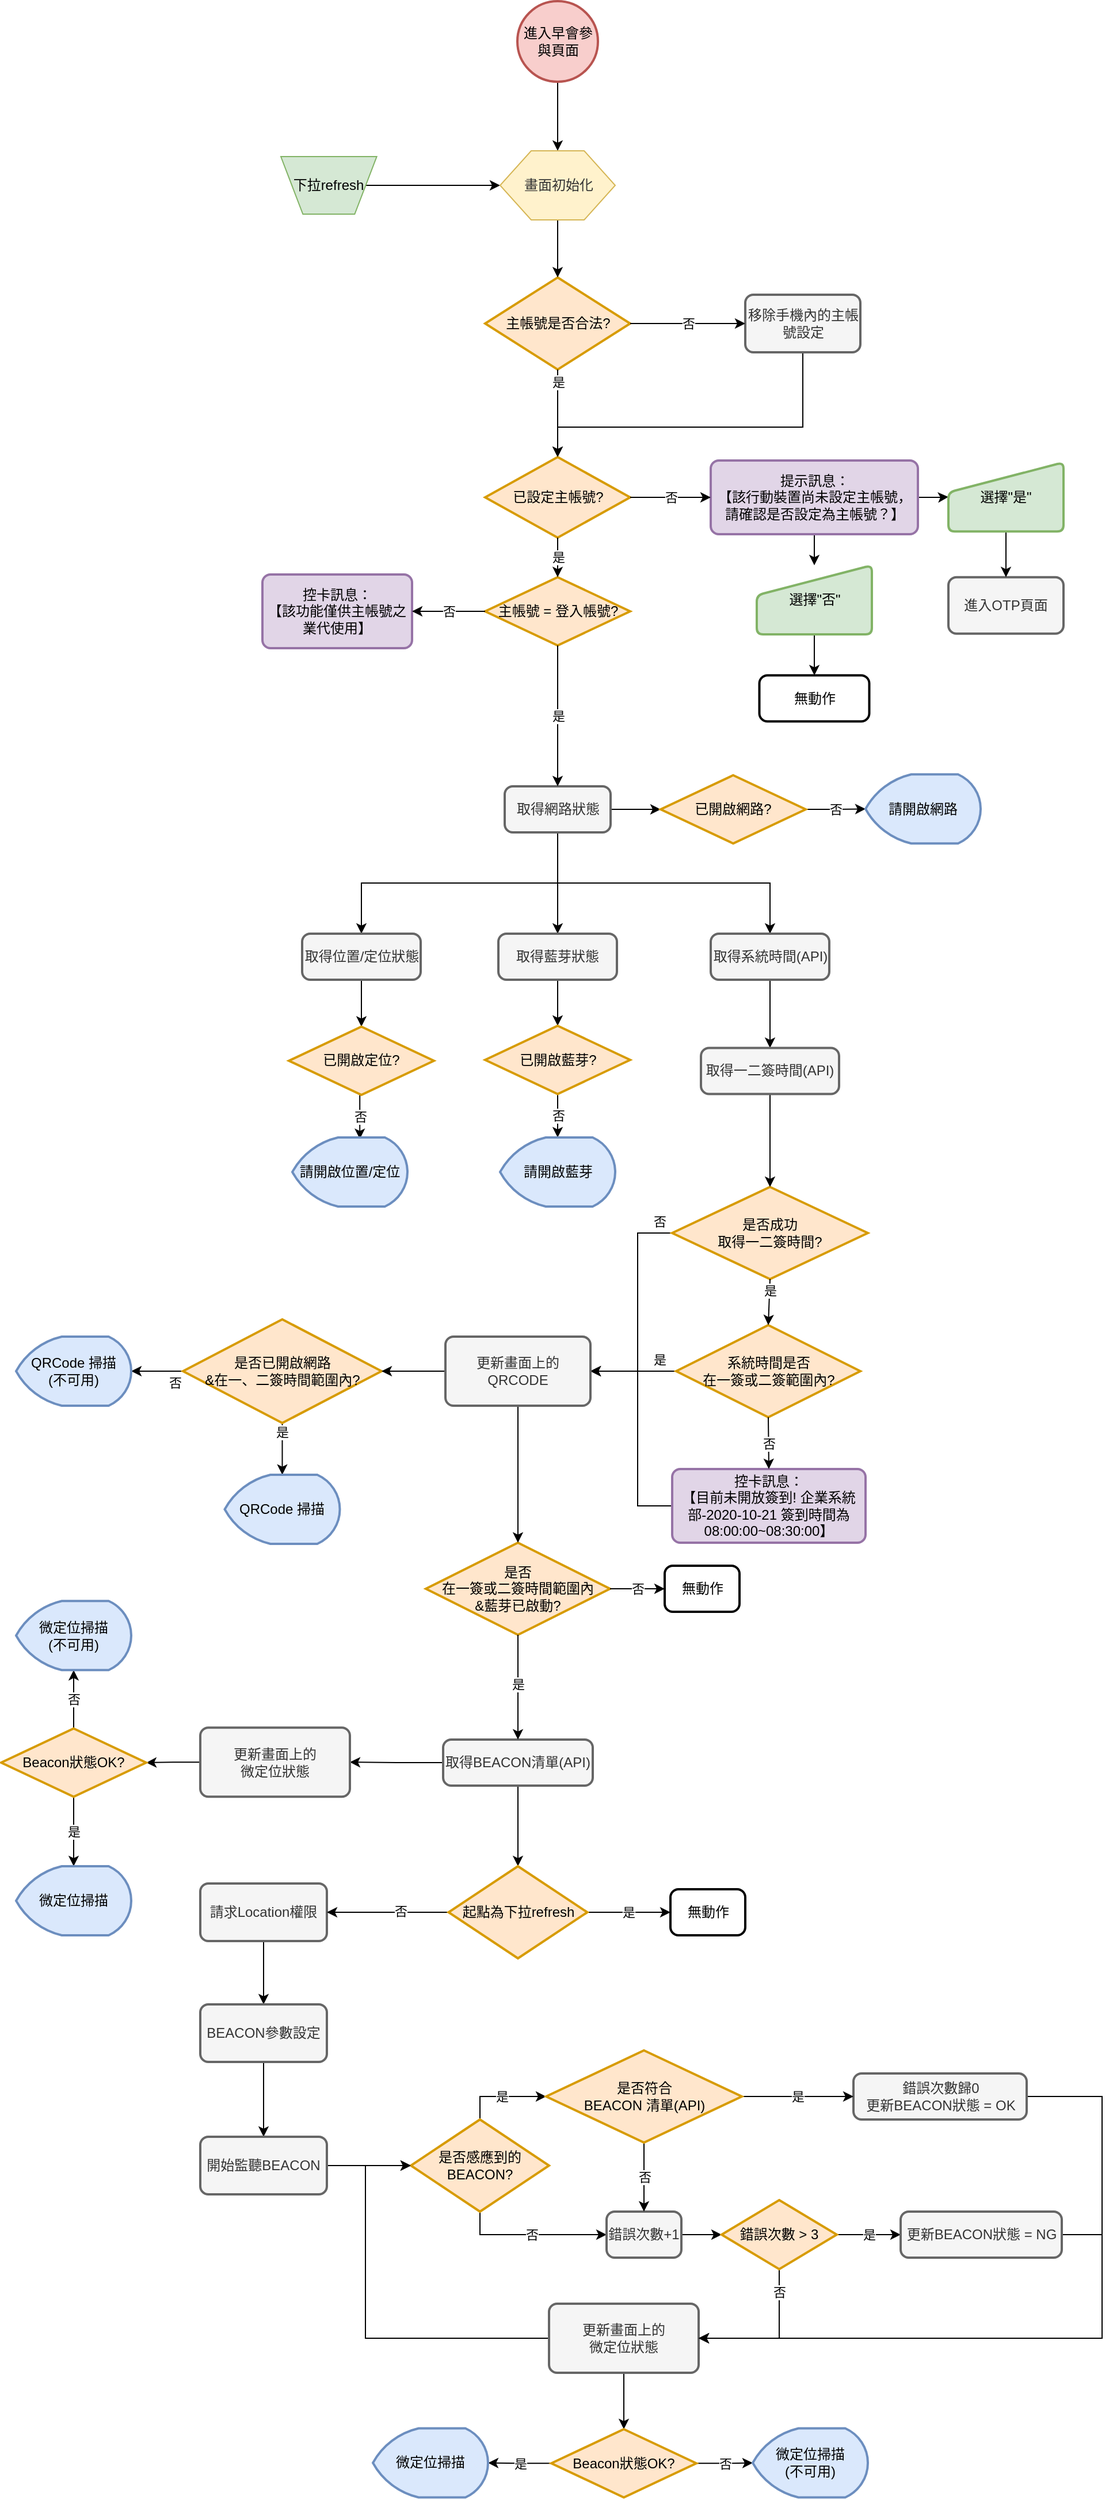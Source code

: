 <mxfile version="15.6.3" type="github" pages="3"><diagram id="KwmktMhT-nYTY6VRxfFz" name="第1頁"><mxGraphModel dx="1422" dy="794" grid="1" gridSize="10" guides="1" tooltips="1" connect="1" arrows="1" fold="1" page="1" pageScale="1" pageWidth="1169" pageHeight="1654" math="0" shadow="0"><root><mxCell id="0"/><mxCell id="1" parent="0"/><mxCell id="947Bj5XYMRQI9krzykyb-1" style="edgeStyle=orthogonalEdgeStyle;rounded=0;orthogonalLoop=1;jettySize=auto;html=1;exitX=0.5;exitY=1;exitDx=0;exitDy=0;exitPerimeter=0;entryX=0.5;entryY=0;entryDx=0;entryDy=0;" parent="1" source="947Bj5XYMRQI9krzykyb-2" target="947Bj5XYMRQI9krzykyb-92" edge="1"><mxGeometry relative="1" as="geometry"><mxPoint x="454.5" y="626" as="targetPoint"/></mxGeometry></mxCell><mxCell id="947Bj5XYMRQI9krzykyb-2" value="進入早會參與頁面" style="strokeWidth=2;html=1;shape=mxgraph.flowchart.start_2;whiteSpace=wrap;fillColor=#f8cecc;strokeColor=#b85450;" parent="1" vertex="1"><mxGeometry x="636.5" y="346" width="70" height="70" as="geometry"/></mxCell><mxCell id="947Bj5XYMRQI9krzykyb-3" value="主帳號是否合法?" style="strokeWidth=2;html=1;shape=mxgraph.flowchart.decision;whiteSpace=wrap;fillColor=#ffe6cc;strokeColor=#d79b00;" parent="1" vertex="1"><mxGeometry x="608.5" y="586" width="126" height="80" as="geometry"/></mxCell><mxCell id="947Bj5XYMRQI9krzykyb-4" style="edgeStyle=orthogonalEdgeStyle;rounded=0;orthogonalLoop=1;jettySize=auto;html=1;exitX=0.5;exitY=1;exitDx=0;exitDy=0;entryX=0.5;entryY=0;entryDx=0;entryDy=0;entryPerimeter=0;" parent="1" source="947Bj5XYMRQI9krzykyb-5" target="947Bj5XYMRQI9krzykyb-6" edge="1"><mxGeometry relative="1" as="geometry"><Array as="points"><mxPoint x="884" y="716"/><mxPoint x="672" y="716"/></Array></mxGeometry></mxCell><mxCell id="947Bj5XYMRQI9krzykyb-5" value="移除手機內的主帳號設定" style="rounded=1;whiteSpace=wrap;html=1;absoluteArcSize=1;arcSize=14;strokeWidth=2;fillColor=#f5f5f5;strokeColor=#666666;fontColor=#333333;" parent="1" vertex="1"><mxGeometry x="834.5" y="601" width="100" height="50" as="geometry"/></mxCell><mxCell id="947Bj5XYMRQI9krzykyb-6" value="已設定主帳號?" style="strokeWidth=2;html=1;shape=mxgraph.flowchart.decision;whiteSpace=wrap;fillColor=#ffe6cc;strokeColor=#d79b00;" parent="1" vertex="1"><mxGeometry x="608.5" y="742" width="126" height="70" as="geometry"/></mxCell><mxCell id="947Bj5XYMRQI9krzykyb-7" value="主帳號 = 登入帳號?" style="strokeWidth=2;html=1;shape=mxgraph.flowchart.decision;whiteSpace=wrap;fillColor=#ffe6cc;strokeColor=#d79b00;" parent="1" vertex="1"><mxGeometry x="608.5" y="846.37" width="126" height="59.25" as="geometry"/></mxCell><mxCell id="947Bj5XYMRQI9krzykyb-8" value="" style="edgeStyle=orthogonalEdgeStyle;rounded=0;orthogonalLoop=1;jettySize=auto;html=1;" parent="1" source="947Bj5XYMRQI9krzykyb-10" target="947Bj5XYMRQI9krzykyb-120" edge="1"><mxGeometry relative="1" as="geometry"/></mxCell><mxCell id="947Bj5XYMRQI9krzykyb-9" value="" style="edgeStyle=orthogonalEdgeStyle;rounded=0;orthogonalLoop=1;jettySize=auto;html=1;" parent="1" source="947Bj5XYMRQI9krzykyb-10" target="947Bj5XYMRQI9krzykyb-122" edge="1"><mxGeometry relative="1" as="geometry"/></mxCell><mxCell id="947Bj5XYMRQI9krzykyb-10" value="提示訊息：&lt;br&gt;【該行動裝置尚未設定主帳號，請確認是否設定為主帳號？】" style="rounded=1;whiteSpace=wrap;html=1;absoluteArcSize=1;arcSize=14;strokeWidth=2;fillColor=#e1d5e7;strokeColor=#9673a6;" parent="1" vertex="1"><mxGeometry x="804.5" y="745.01" width="180" height="64" as="geometry"/></mxCell><mxCell id="947Bj5XYMRQI9krzykyb-11" value="進入OTP頁面" style="rounded=1;whiteSpace=wrap;html=1;absoluteArcSize=1;arcSize=14;strokeWidth=2;fillColor=#f5f5f5;strokeColor=#666666;fontColor=#333333;" parent="1" vertex="1"><mxGeometry x="1011" y="846.37" width="100" height="49" as="geometry"/></mxCell><mxCell id="947Bj5XYMRQI9krzykyb-12" value="控卡訊息：&lt;br&gt;【該功能僅供主帳號之業代使用】" style="rounded=1;whiteSpace=wrap;html=1;absoluteArcSize=1;arcSize=14;strokeWidth=2;fillColor=#e1d5e7;strokeColor=#9673a6;" parent="1" vertex="1"><mxGeometry x="415" y="844" width="130" height="64" as="geometry"/></mxCell><mxCell id="947Bj5XYMRQI9krzykyb-13" value="" style="edgeStyle=orthogonalEdgeStyle;rounded=0;orthogonalLoop=1;jettySize=auto;html=1;entryX=0.5;entryY=0;entryDx=0;entryDy=0;exitX=0.5;exitY=1;exitDx=0;exitDy=0;" parent="1" source="947Bj5XYMRQI9krzykyb-17" target="947Bj5XYMRQI9krzykyb-21" edge="1"><mxGeometry relative="1" as="geometry"/></mxCell><mxCell id="947Bj5XYMRQI9krzykyb-14" value="" style="edgeStyle=orthogonalEdgeStyle;rounded=0;orthogonalLoop=1;jettySize=auto;html=1;" parent="1" source="947Bj5XYMRQI9krzykyb-17" target="947Bj5XYMRQI9krzykyb-110" edge="1"><mxGeometry relative="1" as="geometry"/></mxCell><mxCell id="947Bj5XYMRQI9krzykyb-15" style="edgeStyle=orthogonalEdgeStyle;rounded=0;orthogonalLoop=1;jettySize=auto;html=1;exitX=0.5;exitY=1;exitDx=0;exitDy=0;" parent="1" source="947Bj5XYMRQI9krzykyb-17" target="947Bj5XYMRQI9krzykyb-23" edge="1"><mxGeometry relative="1" as="geometry"/></mxCell><mxCell id="947Bj5XYMRQI9krzykyb-16" style="edgeStyle=orthogonalEdgeStyle;rounded=0;orthogonalLoop=1;jettySize=auto;html=1;exitX=0.5;exitY=1;exitDx=0;exitDy=0;entryX=0.5;entryY=0;entryDx=0;entryDy=0;" parent="1" source="947Bj5XYMRQI9krzykyb-17" target="947Bj5XYMRQI9krzykyb-19" edge="1"><mxGeometry relative="1" as="geometry"/></mxCell><mxCell id="947Bj5XYMRQI9krzykyb-17" value="取得網路狀態" style="rounded=1;whiteSpace=wrap;html=1;absoluteArcSize=1;arcSize=14;strokeWidth=2;fillColor=#f5f5f5;strokeColor=#666666;fontColor=#333333;" parent="1" vertex="1"><mxGeometry x="625.5" y="1028" width="92" height="40" as="geometry"/></mxCell><mxCell id="947Bj5XYMRQI9krzykyb-18" value="" style="edgeStyle=orthogonalEdgeStyle;rounded=0;orthogonalLoop=1;jettySize=auto;html=1;exitX=0.5;exitY=1;exitDx=0;exitDy=0;" parent="1" source="947Bj5XYMRQI9krzykyb-19" target="947Bj5XYMRQI9krzykyb-94" edge="1"><mxGeometry relative="1" as="geometry"/></mxCell><mxCell id="947Bj5XYMRQI9krzykyb-19" value="取得位置/定位狀態" style="rounded=1;whiteSpace=wrap;html=1;absoluteArcSize=1;arcSize=14;strokeWidth=2;fillColor=#f5f5f5;strokeColor=#666666;fontColor=#333333;" parent="1" vertex="1"><mxGeometry x="449.5" y="1156" width="103" height="40" as="geometry"/></mxCell><mxCell id="947Bj5XYMRQI9krzykyb-20" value="" style="edgeStyle=orthogonalEdgeStyle;rounded=0;orthogonalLoop=1;jettySize=auto;html=1;" parent="1" source="947Bj5XYMRQI9krzykyb-21" target="947Bj5XYMRQI9krzykyb-96" edge="1"><mxGeometry relative="1" as="geometry"/></mxCell><mxCell id="947Bj5XYMRQI9krzykyb-21" value="取得藍芽狀態" style="rounded=1;whiteSpace=wrap;html=1;absoluteArcSize=1;arcSize=14;strokeWidth=2;fillColor=#f5f5f5;strokeColor=#666666;fontColor=#333333;" parent="1" vertex="1"><mxGeometry x="620" y="1156" width="103" height="40" as="geometry"/></mxCell><mxCell id="947Bj5XYMRQI9krzykyb-22" value="" style="edgeStyle=orthogonalEdgeStyle;rounded=0;orthogonalLoop=1;jettySize=auto;html=1;exitX=0.5;exitY=1;exitDx=0;exitDy=0;" parent="1" source="947Bj5XYMRQI9krzykyb-23" target="947Bj5XYMRQI9krzykyb-39" edge="1"><mxGeometry relative="1" as="geometry"/></mxCell><mxCell id="947Bj5XYMRQI9krzykyb-23" value="取得系統時間(API)" style="rounded=1;whiteSpace=wrap;html=1;absoluteArcSize=1;arcSize=14;strokeWidth=2;fillColor=#f5f5f5;strokeColor=#666666;fontColor=#333333;" parent="1" vertex="1"><mxGeometry x="804.5" y="1156" width="103" height="40" as="geometry"/></mxCell><mxCell id="947Bj5XYMRQI9krzykyb-24" value="" style="endArrow=classic;html=1;exitX=1;exitY=0.5;exitDx=0;exitDy=0;exitPerimeter=0;entryX=0;entryY=0.5;entryDx=0;entryDy=0;" parent="1" source="947Bj5XYMRQI9krzykyb-3" target="947Bj5XYMRQI9krzykyb-5" edge="1"><mxGeometry relative="1" as="geometry"><mxPoint x="503.5" y="1076" as="sourcePoint"/><mxPoint x="603.5" y="1076" as="targetPoint"/></mxGeometry></mxCell><mxCell id="947Bj5XYMRQI9krzykyb-25" value="否" style="edgeLabel;resizable=0;html=1;align=center;verticalAlign=middle;" parent="947Bj5XYMRQI9krzykyb-24" connectable="0" vertex="1"><mxGeometry relative="1" as="geometry"/></mxCell><mxCell id="947Bj5XYMRQI9krzykyb-26" value="" style="endArrow=classic;html=1;exitX=1;exitY=0.5;exitDx=0;exitDy=0;exitPerimeter=0;entryX=0;entryY=0.5;entryDx=0;entryDy=0;" parent="1" source="947Bj5XYMRQI9krzykyb-6" target="947Bj5XYMRQI9krzykyb-10" edge="1"><mxGeometry relative="1" as="geometry"><mxPoint x="724.5" y="696" as="sourcePoint"/><mxPoint x="824.5" y="696" as="targetPoint"/></mxGeometry></mxCell><mxCell id="947Bj5XYMRQI9krzykyb-27" value="否" style="edgeLabel;resizable=0;html=1;align=center;verticalAlign=middle;" parent="947Bj5XYMRQI9krzykyb-26" connectable="0" vertex="1"><mxGeometry relative="1" as="geometry"/></mxCell><mxCell id="947Bj5XYMRQI9krzykyb-28" value="" style="endArrow=classic;html=1;exitX=0;exitY=0.5;exitDx=0;exitDy=0;exitPerimeter=0;entryX=1;entryY=0.5;entryDx=0;entryDy=0;" parent="1" source="947Bj5XYMRQI9krzykyb-7" target="947Bj5XYMRQI9krzykyb-12" edge="1"><mxGeometry relative="1" as="geometry"><mxPoint x="754.5" y="646" as="sourcePoint"/><mxPoint x="854.5" y="646" as="targetPoint"/></mxGeometry></mxCell><mxCell id="947Bj5XYMRQI9krzykyb-29" value="否" style="edgeLabel;resizable=0;html=1;align=center;verticalAlign=middle;" parent="947Bj5XYMRQI9krzykyb-28" connectable="0" vertex="1"><mxGeometry relative="1" as="geometry"/></mxCell><mxCell id="947Bj5XYMRQI9krzykyb-30" value="" style="endArrow=classic;html=1;exitX=0.5;exitY=1;exitDx=0;exitDy=0;exitPerimeter=0;entryX=0.5;entryY=0;entryDx=0;entryDy=0;entryPerimeter=0;" parent="1" source="947Bj5XYMRQI9krzykyb-3" target="947Bj5XYMRQI9krzykyb-6" edge="1"><mxGeometry relative="1" as="geometry"><mxPoint x="654.5" y="686" as="sourcePoint"/><mxPoint x="754.5" y="686" as="targetPoint"/></mxGeometry></mxCell><mxCell id="947Bj5XYMRQI9krzykyb-31" value="是" style="edgeLabel;resizable=0;html=1;align=center;verticalAlign=middle;" parent="947Bj5XYMRQI9krzykyb-30" connectable="0" vertex="1"><mxGeometry relative="1" as="geometry"><mxPoint y="-27.65" as="offset"/></mxGeometry></mxCell><mxCell id="947Bj5XYMRQI9krzykyb-32" value="" style="endArrow=classic;html=1;exitX=0.5;exitY=1;exitDx=0;exitDy=0;exitPerimeter=0;entryX=0.5;entryY=0;entryDx=0;entryDy=0;entryPerimeter=0;" parent="1" source="947Bj5XYMRQI9krzykyb-6" target="947Bj5XYMRQI9krzykyb-7" edge="1"><mxGeometry relative="1" as="geometry"><mxPoint x="681.5" y="676" as="sourcePoint"/><mxPoint x="681.5" y="752" as="targetPoint"/></mxGeometry></mxCell><mxCell id="947Bj5XYMRQI9krzykyb-33" value="是" style="edgeLabel;resizable=0;html=1;align=center;verticalAlign=middle;" parent="947Bj5XYMRQI9krzykyb-32" connectable="0" vertex="1"><mxGeometry relative="1" as="geometry"/></mxCell><mxCell id="947Bj5XYMRQI9krzykyb-34" value="" style="endArrow=classic;html=1;exitX=0.5;exitY=1;exitDx=0;exitDy=0;exitPerimeter=0;entryX=0.5;entryY=0;entryDx=0;entryDy=0;" parent="1" source="947Bj5XYMRQI9krzykyb-7" target="947Bj5XYMRQI9krzykyb-17" edge="1"><mxGeometry relative="1" as="geometry"><mxPoint x="691.5" y="686" as="sourcePoint"/><mxPoint x="691.5" y="762" as="targetPoint"/></mxGeometry></mxCell><mxCell id="947Bj5XYMRQI9krzykyb-35" value="是" style="edgeLabel;resizable=0;html=1;align=center;verticalAlign=middle;" parent="947Bj5XYMRQI9krzykyb-34" connectable="0" vertex="1"><mxGeometry relative="1" as="geometry"/></mxCell><mxCell id="947Bj5XYMRQI9krzykyb-36" value="否" style="edgeStyle=orthogonalEdgeStyle;rounded=0;orthogonalLoop=1;jettySize=auto;html=1;exitX=0;exitY=0.5;exitDx=0;exitDy=0;exitPerimeter=0;entryX=1;entryY=0.5;entryDx=0;entryDy=0;" parent="1" source="947Bj5XYMRQI9krzykyb-37" target="947Bj5XYMRQI9krzykyb-116" edge="1"><mxGeometry x="-0.895" y="-10" relative="1" as="geometry"><Array as="points"><mxPoint x="741" y="1416"/><mxPoint x="741" y="1536"/></Array><mxPoint x="-1" as="offset"/></mxGeometry></mxCell><mxCell id="947Bj5XYMRQI9krzykyb-37" value="是否成功&lt;br&gt;取得一二簽時間?" style="strokeWidth=2;html=1;shape=mxgraph.flowchart.decision;whiteSpace=wrap;fillColor=#ffe6cc;strokeColor=#d79b00;" parent="1" vertex="1"><mxGeometry x="771" y="1376" width="170" height="80" as="geometry"/></mxCell><mxCell id="947Bj5XYMRQI9krzykyb-38" style="edgeStyle=orthogonalEdgeStyle;rounded=0;orthogonalLoop=1;jettySize=auto;html=1;exitX=0.5;exitY=1;exitDx=0;exitDy=0;entryX=0.5;entryY=0;entryDx=0;entryDy=0;entryPerimeter=0;" parent="1" source="947Bj5XYMRQI9krzykyb-39" target="947Bj5XYMRQI9krzykyb-37" edge="1"><mxGeometry relative="1" as="geometry"/></mxCell><mxCell id="947Bj5XYMRQI9krzykyb-39" value="取得一二簽時間(API)" style="rounded=1;whiteSpace=wrap;html=1;absoluteArcSize=1;arcSize=14;strokeWidth=2;fillColor=#f5f5f5;strokeColor=#666666;fontColor=#333333;" parent="1" vertex="1"><mxGeometry x="796" y="1255.25" width="120" height="40" as="geometry"/></mxCell><mxCell id="947Bj5XYMRQI9krzykyb-40" value="是" style="edgeStyle=orthogonalEdgeStyle;rounded=0;orthogonalLoop=1;jettySize=auto;html=1;exitX=0;exitY=0.5;exitDx=0;exitDy=0;exitPerimeter=0;" parent="1" source="947Bj5XYMRQI9krzykyb-41" target="947Bj5XYMRQI9krzykyb-116" edge="1"><mxGeometry x="-0.638" y="-10" relative="1" as="geometry"><mxPoint x="-1" as="offset"/></mxGeometry></mxCell><mxCell id="947Bj5XYMRQI9krzykyb-41" value="系統時間是否&lt;br&gt;在一簽或二簽範圍內?" style="strokeWidth=2;html=1;shape=mxgraph.flowchart.decision;whiteSpace=wrap;fillColor=#ffe6cc;strokeColor=#d79b00;" parent="1" vertex="1"><mxGeometry x="774.5" y="1496" width="160" height="80" as="geometry"/></mxCell><mxCell id="947Bj5XYMRQI9krzykyb-42" value="" style="endArrow=classic;html=1;exitX=0.5;exitY=1;exitDx=0;exitDy=0;exitPerimeter=0;entryX=0.5;entryY=0;entryDx=0;entryDy=0;entryPerimeter=0;" parent="1" source="947Bj5XYMRQI9krzykyb-37" target="947Bj5XYMRQI9krzykyb-41" edge="1"><mxGeometry relative="1" as="geometry"><mxPoint x="521.5" y="1141.63" as="sourcePoint"/><mxPoint x="521.5" y="1257" as="targetPoint"/></mxGeometry></mxCell><mxCell id="947Bj5XYMRQI9krzykyb-43" value="是" style="edgeLabel;resizable=0;html=1;align=center;verticalAlign=middle;" parent="947Bj5XYMRQI9krzykyb-42" connectable="0" vertex="1"><mxGeometry relative="1" as="geometry"><mxPoint x="0.75" y="-9.99" as="offset"/></mxGeometry></mxCell><mxCell id="947Bj5XYMRQI9krzykyb-44" style="edgeStyle=orthogonalEdgeStyle;rounded=0;orthogonalLoop=1;jettySize=auto;html=1;exitX=0;exitY=0.5;exitDx=0;exitDy=0;entryX=1;entryY=0.5;entryDx=0;entryDy=0;" parent="1" source="947Bj5XYMRQI9krzykyb-45" target="947Bj5XYMRQI9krzykyb-116" edge="1"><mxGeometry relative="1" as="geometry"><Array as="points"><mxPoint x="741" y="1653"/><mxPoint x="741" y="1536"/></Array></mxGeometry></mxCell><mxCell id="947Bj5XYMRQI9krzykyb-45" value="控卡訊息：&lt;br&gt;【目前未開放簽到! 企業系統部-2020-10-21 簽到時間為08:00:00~08:30:00】" style="rounded=1;whiteSpace=wrap;html=1;absoluteArcSize=1;arcSize=14;strokeWidth=2;fillColor=#e1d5e7;strokeColor=#9673a6;" parent="1" vertex="1"><mxGeometry x="771" y="1621" width="168" height="64" as="geometry"/></mxCell><mxCell id="947Bj5XYMRQI9krzykyb-46" value="" style="endArrow=classic;html=1;exitX=0.5;exitY=1;exitDx=0;exitDy=0;exitPerimeter=0;entryX=0.5;entryY=0;entryDx=0;entryDy=0;" parent="1" source="947Bj5XYMRQI9krzykyb-41" target="947Bj5XYMRQI9krzykyb-45" edge="1"><mxGeometry relative="1" as="geometry"><mxPoint x="408.5" y="1242.005" as="sourcePoint"/><mxPoint x="328.5" y="1242" as="targetPoint"/></mxGeometry></mxCell><mxCell id="947Bj5XYMRQI9krzykyb-47" value="否" style="edgeLabel;resizable=0;html=1;align=center;verticalAlign=middle;" parent="947Bj5XYMRQI9krzykyb-46" connectable="0" vertex="1"><mxGeometry relative="1" as="geometry"/></mxCell><mxCell id="947Bj5XYMRQI9krzykyb-48" value="是否&lt;br&gt;在一簽或二簽時間範圍內&lt;br&gt;&amp;amp;藍芽已啟動?" style="strokeWidth=2;html=1;shape=mxgraph.flowchart.decision;whiteSpace=wrap;fillColor=#ffe6cc;strokeColor=#d79b00;" parent="1" vertex="1"><mxGeometry x="557" y="1685" width="160" height="80" as="geometry"/></mxCell><mxCell id="947Bj5XYMRQI9krzykyb-49" style="edgeStyle=orthogonalEdgeStyle;rounded=0;orthogonalLoop=1;jettySize=auto;html=1;exitX=0;exitY=0.5;exitDx=0;exitDy=0;entryX=1;entryY=0.5;entryDx=0;entryDy=0;" parent="1" source="947Bj5XYMRQI9krzykyb-51" target="947Bj5XYMRQI9krzykyb-82" edge="1"><mxGeometry relative="1" as="geometry"/></mxCell><mxCell id="947Bj5XYMRQI9krzykyb-50" style="edgeStyle=orthogonalEdgeStyle;rounded=0;orthogonalLoop=1;jettySize=auto;html=1;exitX=0.5;exitY=1;exitDx=0;exitDy=0;entryX=0.5;entryY=0;entryDx=0;entryDy=0;entryPerimeter=0;" parent="1" source="947Bj5XYMRQI9krzykyb-51" target="947Bj5XYMRQI9krzykyb-87" edge="1"><mxGeometry relative="1" as="geometry"/></mxCell><mxCell id="947Bj5XYMRQI9krzykyb-51" value="取得BEACON清單(API)" style="rounded=1;whiteSpace=wrap;html=1;absoluteArcSize=1;arcSize=14;strokeWidth=2;fillColor=#f5f5f5;strokeColor=#666666;fontColor=#333333;" parent="1" vertex="1"><mxGeometry x="572" y="1856" width="130" height="40" as="geometry"/></mxCell><mxCell id="947Bj5XYMRQI9krzykyb-52" value="" style="endArrow=classic;html=1;exitX=0.5;exitY=1;exitDx=0;exitDy=0;exitPerimeter=0;entryX=0.5;entryY=0;entryDx=0;entryDy=0;" parent="1" source="947Bj5XYMRQI9krzykyb-48" target="947Bj5XYMRQI9krzykyb-51" edge="1"><mxGeometry relative="1" as="geometry"><mxPoint x="598" y="1824" as="sourcePoint"/><mxPoint x="673.5" y="1968" as="targetPoint"/><Array as="points"/></mxGeometry></mxCell><mxCell id="947Bj5XYMRQI9krzykyb-53" value="是" style="edgeLabel;resizable=0;html=1;align=center;verticalAlign=middle;" parent="947Bj5XYMRQI9krzykyb-52" connectable="0" vertex="1"><mxGeometry relative="1" as="geometry"><mxPoint y="-3" as="offset"/></mxGeometry></mxCell><mxCell id="947Bj5XYMRQI9krzykyb-54" value="無動作" style="rounded=1;whiteSpace=wrap;html=1;absoluteArcSize=1;arcSize=14;strokeWidth=2;" parent="1" vertex="1"><mxGeometry x="764.5" y="1705" width="65" height="40" as="geometry"/></mxCell><mxCell id="947Bj5XYMRQI9krzykyb-55" value="" style="endArrow=classic;html=1;exitX=1;exitY=0.5;exitDx=0;exitDy=0;exitPerimeter=0;entryX=0;entryY=0.5;entryDx=0;entryDy=0;" parent="1" source="947Bj5XYMRQI9krzykyb-48" target="947Bj5XYMRQI9krzykyb-54" edge="1"><mxGeometry relative="1" as="geometry"><mxPoint x="438" y="1824" as="sourcePoint"/><mxPoint x="381" y="1824" as="targetPoint"/></mxGeometry></mxCell><mxCell id="947Bj5XYMRQI9krzykyb-56" value="否" style="edgeLabel;resizable=0;html=1;align=center;verticalAlign=middle;" parent="947Bj5XYMRQI9krzykyb-55" connectable="0" vertex="1"><mxGeometry relative="1" as="geometry"/></mxCell><mxCell id="947Bj5XYMRQI9krzykyb-57" style="edgeStyle=orthogonalEdgeStyle;rounded=0;orthogonalLoop=1;jettySize=auto;html=1;exitX=0;exitY=0.5;exitDx=0;exitDy=0;entryX=0;entryY=0.5;entryDx=0;entryDy=0;entryPerimeter=0;" parent="1" source="947Bj5XYMRQI9krzykyb-59" target="947Bj5XYMRQI9krzykyb-66" edge="1"><mxGeometry relative="1" as="geometry"><Array as="points"><mxPoint x="504.5" y="2376"/><mxPoint x="504.5" y="2226"/></Array></mxGeometry></mxCell><mxCell id="947Bj5XYMRQI9krzykyb-58" value="" style="edgeStyle=orthogonalEdgeStyle;rounded=0;orthogonalLoop=1;jettySize=auto;html=1;" parent="1" source="947Bj5XYMRQI9krzykyb-59" target="947Bj5XYMRQI9krzykyb-106" edge="1"><mxGeometry relative="1" as="geometry"/></mxCell><mxCell id="947Bj5XYMRQI9krzykyb-59" value="更新畫面上的&lt;br&gt;微定位狀態" style="rounded=1;whiteSpace=wrap;html=1;absoluteArcSize=1;arcSize=14;strokeWidth=2;fillColor=#f5f5f5;strokeColor=#666666;fontColor=#333333;" parent="1" vertex="1"><mxGeometry x="664" y="2346" width="130" height="60" as="geometry"/></mxCell><mxCell id="947Bj5XYMRQI9krzykyb-60" style="edgeStyle=orthogonalEdgeStyle;rounded=0;orthogonalLoop=1;jettySize=auto;html=1;exitX=0.5;exitY=1;exitDx=0;exitDy=0;entryX=0.5;entryY=0;entryDx=0;entryDy=0;" parent="1" source="947Bj5XYMRQI9krzykyb-61" target="947Bj5XYMRQI9krzykyb-63" edge="1"><mxGeometry relative="1" as="geometry"/></mxCell><mxCell id="947Bj5XYMRQI9krzykyb-61" value="請求Location權限" style="rounded=1;whiteSpace=wrap;html=1;absoluteArcSize=1;arcSize=14;strokeWidth=2;fillColor=#f5f5f5;strokeColor=#666666;fontColor=#333333;" parent="1" vertex="1"><mxGeometry x="361" y="1981" width="110" height="50" as="geometry"/></mxCell><mxCell id="947Bj5XYMRQI9krzykyb-62" value="" style="edgeStyle=orthogonalEdgeStyle;rounded=0;orthogonalLoop=1;jettySize=auto;html=1;" parent="1" source="947Bj5XYMRQI9krzykyb-63" target="947Bj5XYMRQI9krzykyb-68" edge="1"><mxGeometry relative="1" as="geometry"/></mxCell><mxCell id="947Bj5XYMRQI9krzykyb-63" value="BEACON參數設定" style="rounded=1;whiteSpace=wrap;html=1;absoluteArcSize=1;arcSize=14;strokeWidth=2;fillColor=#f5f5f5;strokeColor=#666666;fontColor=#333333;" parent="1" vertex="1"><mxGeometry x="361" y="2086" width="110" height="50" as="geometry"/></mxCell><mxCell id="947Bj5XYMRQI9krzykyb-64" value="否" style="edgeStyle=orthogonalEdgeStyle;rounded=0;orthogonalLoop=1;jettySize=auto;html=1;exitX=0.5;exitY=1;exitDx=0;exitDy=0;exitPerimeter=0;entryX=0;entryY=0.5;entryDx=0;entryDy=0;" parent="1" source="947Bj5XYMRQI9krzykyb-66" target="947Bj5XYMRQI9krzykyb-70" edge="1"><mxGeometry relative="1" as="geometry"/></mxCell><mxCell id="947Bj5XYMRQI9krzykyb-65" value="是" style="edgeStyle=orthogonalEdgeStyle;rounded=0;orthogonalLoop=1;jettySize=auto;html=1;exitX=0.5;exitY=0;exitDx=0;exitDy=0;exitPerimeter=0;entryX=0;entryY=0.5;entryDx=0;entryDy=0;entryPerimeter=0;" parent="1" source="947Bj5XYMRQI9krzykyb-66" target="947Bj5XYMRQI9krzykyb-75" edge="1"><mxGeometry relative="1" as="geometry"/></mxCell><mxCell id="947Bj5XYMRQI9krzykyb-66" value="是否感應到的BEACON?" style="strokeWidth=2;html=1;shape=mxgraph.flowchart.decision;whiteSpace=wrap;fillColor=#ffe6cc;strokeColor=#d79b00;" parent="1" vertex="1"><mxGeometry x="544" y="2186" width="120" height="80" as="geometry"/></mxCell><mxCell id="947Bj5XYMRQI9krzykyb-67" value="" style="edgeStyle=orthogonalEdgeStyle;rounded=0;orthogonalLoop=1;jettySize=auto;html=1;" parent="1" source="947Bj5XYMRQI9krzykyb-68" target="947Bj5XYMRQI9krzykyb-66" edge="1"><mxGeometry relative="1" as="geometry"/></mxCell><mxCell id="947Bj5XYMRQI9krzykyb-68" value="開始監聽BEACON" style="rounded=1;whiteSpace=wrap;html=1;absoluteArcSize=1;arcSize=14;strokeWidth=2;fillColor=#f5f5f5;strokeColor=#666666;fontColor=#333333;" parent="1" vertex="1"><mxGeometry x="361" y="2201" width="110" height="50" as="geometry"/></mxCell><mxCell id="947Bj5XYMRQI9krzykyb-69" value="" style="edgeStyle=orthogonalEdgeStyle;rounded=0;orthogonalLoop=1;jettySize=auto;html=1;" parent="1" source="947Bj5XYMRQI9krzykyb-70" target="947Bj5XYMRQI9krzykyb-78" edge="1"><mxGeometry relative="1" as="geometry"/></mxCell><mxCell id="947Bj5XYMRQI9krzykyb-70" value="錯誤次數+1" style="rounded=1;whiteSpace=wrap;html=1;absoluteArcSize=1;arcSize=14;strokeWidth=2;fillColor=#f5f5f5;strokeColor=#666666;fontColor=#333333;" parent="1" vertex="1"><mxGeometry x="714" y="2266" width="65" height="40" as="geometry"/></mxCell><mxCell id="947Bj5XYMRQI9krzykyb-71" style="edgeStyle=orthogonalEdgeStyle;rounded=0;orthogonalLoop=1;jettySize=auto;html=1;exitX=1;exitY=0.5;exitDx=0;exitDy=0;entryX=1;entryY=0.5;entryDx=0;entryDy=0;" parent="1" source="947Bj5XYMRQI9krzykyb-72" target="947Bj5XYMRQI9krzykyb-59" edge="1"><mxGeometry relative="1" as="geometry"><Array as="points"><mxPoint x="1144.5" y="2166"/><mxPoint x="1144.5" y="2376"/></Array></mxGeometry></mxCell><mxCell id="947Bj5XYMRQI9krzykyb-72" value="錯誤次數歸0&lt;br&gt;更新BEACON狀態 = OK" style="rounded=1;whiteSpace=wrap;html=1;absoluteArcSize=1;arcSize=14;strokeWidth=2;fillColor=#f5f5f5;strokeColor=#666666;fontColor=#333333;" parent="1" vertex="1"><mxGeometry x="928.5" y="2146" width="150.5" height="40" as="geometry"/></mxCell><mxCell id="947Bj5XYMRQI9krzykyb-73" value="是" style="edgeStyle=orthogonalEdgeStyle;rounded=0;orthogonalLoop=1;jettySize=auto;html=1;exitX=1;exitY=0.5;exitDx=0;exitDy=0;exitPerimeter=0;entryX=0;entryY=0.5;entryDx=0;entryDy=0;" parent="1" source="947Bj5XYMRQI9krzykyb-75" target="947Bj5XYMRQI9krzykyb-72" edge="1"><mxGeometry relative="1" as="geometry"/></mxCell><mxCell id="947Bj5XYMRQI9krzykyb-74" value="否" style="edgeStyle=orthogonalEdgeStyle;rounded=0;orthogonalLoop=1;jettySize=auto;html=1;exitX=0.5;exitY=1;exitDx=0;exitDy=0;exitPerimeter=0;entryX=0.5;entryY=0;entryDx=0;entryDy=0;" parent="1" source="947Bj5XYMRQI9krzykyb-75" target="947Bj5XYMRQI9krzykyb-70" edge="1"><mxGeometry relative="1" as="geometry"/></mxCell><mxCell id="947Bj5XYMRQI9krzykyb-75" value="是否符合&lt;br&gt;BEACON 清單(API)" style="strokeWidth=2;html=1;shape=mxgraph.flowchart.decision;whiteSpace=wrap;fillColor=#ffe6cc;strokeColor=#d79b00;" parent="1" vertex="1"><mxGeometry x="661.5" y="2126" width="170" height="80" as="geometry"/></mxCell><mxCell id="947Bj5XYMRQI9krzykyb-76" value="是" style="edgeStyle=orthogonalEdgeStyle;rounded=0;orthogonalLoop=1;jettySize=auto;html=1;" parent="1" source="947Bj5XYMRQI9krzykyb-78" target="947Bj5XYMRQI9krzykyb-80" edge="1"><mxGeometry relative="1" as="geometry"/></mxCell><mxCell id="947Bj5XYMRQI9krzykyb-77" value="否" style="edgeStyle=orthogonalEdgeStyle;rounded=0;orthogonalLoop=1;jettySize=auto;html=1;exitX=0.5;exitY=1;exitDx=0;exitDy=0;exitPerimeter=0;entryX=1;entryY=0.5;entryDx=0;entryDy=0;" parent="1" source="947Bj5XYMRQI9krzykyb-78" target="947Bj5XYMRQI9krzykyb-59" edge="1"><mxGeometry x="-0.694" relative="1" as="geometry"><mxPoint as="offset"/></mxGeometry></mxCell><mxCell id="947Bj5XYMRQI9krzykyb-78" value="錯誤次數 &amp;gt; 3" style="strokeWidth=2;html=1;shape=mxgraph.flowchart.decision;whiteSpace=wrap;fillColor=#ffe6cc;strokeColor=#d79b00;" parent="1" vertex="1"><mxGeometry x="814" y="2256" width="100" height="60" as="geometry"/></mxCell><mxCell id="947Bj5XYMRQI9krzykyb-79" style="edgeStyle=orthogonalEdgeStyle;rounded=0;orthogonalLoop=1;jettySize=auto;html=1;exitX=1;exitY=0.5;exitDx=0;exitDy=0;entryX=1;entryY=0.5;entryDx=0;entryDy=0;" parent="1" source="947Bj5XYMRQI9krzykyb-80" target="947Bj5XYMRQI9krzykyb-59" edge="1"><mxGeometry relative="1" as="geometry"><Array as="points"><mxPoint x="1144.5" y="2286"/><mxPoint x="1144.5" y="2376"/></Array></mxGeometry></mxCell><mxCell id="947Bj5XYMRQI9krzykyb-80" value="更新BEACON狀態 = NG" style="rounded=1;whiteSpace=wrap;html=1;absoluteArcSize=1;arcSize=14;strokeWidth=2;fillColor=#f5f5f5;strokeColor=#666666;fontColor=#333333;" parent="1" vertex="1"><mxGeometry x="969.5" y="2266" width="140" height="40" as="geometry"/></mxCell><mxCell id="947Bj5XYMRQI9krzykyb-81" value="" style="edgeStyle=orthogonalEdgeStyle;rounded=0;orthogonalLoop=1;jettySize=auto;html=1;" parent="1" source="947Bj5XYMRQI9krzykyb-82" target="947Bj5XYMRQI9krzykyb-101" edge="1"><mxGeometry relative="1" as="geometry"/></mxCell><mxCell id="947Bj5XYMRQI9krzykyb-82" value="更新畫面上的&lt;br&gt;微定位狀態" style="rounded=1;whiteSpace=wrap;html=1;absoluteArcSize=1;arcSize=14;strokeWidth=2;fillColor=#f5f5f5;strokeColor=#666666;fontColor=#333333;" parent="1" vertex="1"><mxGeometry x="361" y="1845.62" width="130" height="60" as="geometry"/></mxCell><mxCell id="947Bj5XYMRQI9krzykyb-83" value="無動作" style="rounded=1;whiteSpace=wrap;html=1;absoluteArcSize=1;arcSize=14;strokeWidth=2;" parent="1" vertex="1"><mxGeometry x="846.75" y="931.63" width="95.5" height="40" as="geometry"/></mxCell><mxCell id="947Bj5XYMRQI9krzykyb-84" style="edgeStyle=orthogonalEdgeStyle;rounded=0;orthogonalLoop=1;jettySize=auto;html=1;exitX=0;exitY=0.5;exitDx=0;exitDy=0;exitPerimeter=0;entryX=1;entryY=0.5;entryDx=0;entryDy=0;" parent="1" source="947Bj5XYMRQI9krzykyb-87" target="947Bj5XYMRQI9krzykyb-61" edge="1"><mxGeometry relative="1" as="geometry"><mxPoint x="334.5" y="2058" as="targetPoint"/></mxGeometry></mxCell><mxCell id="947Bj5XYMRQI9krzykyb-85" value="否" style="edgeLabel;html=1;align=center;verticalAlign=middle;resizable=0;points=[];" parent="947Bj5XYMRQI9krzykyb-84" vertex="1" connectable="0"><mxGeometry x="-0.174" y="-1" relative="1" as="geometry"><mxPoint x="1" as="offset"/></mxGeometry></mxCell><mxCell id="947Bj5XYMRQI9krzykyb-86" value="是" style="edgeStyle=orthogonalEdgeStyle;rounded=0;orthogonalLoop=1;jettySize=auto;html=1;exitX=1;exitY=0.5;exitDx=0;exitDy=0;exitPerimeter=0;" parent="1" source="947Bj5XYMRQI9krzykyb-87" target="947Bj5XYMRQI9krzykyb-89" edge="1"><mxGeometry relative="1" as="geometry"/></mxCell><mxCell id="947Bj5XYMRQI9krzykyb-87" value="起點為下拉refresh" style="strokeWidth=2;html=1;shape=mxgraph.flowchart.decision;whiteSpace=wrap;fillColor=#ffe6cc;strokeColor=#d79b00;" parent="1" vertex="1"><mxGeometry x="576.75" y="1966" width="120.5" height="80" as="geometry"/></mxCell><mxCell id="947Bj5XYMRQI9krzykyb-88" style="edgeStyle=orthogonalEdgeStyle;rounded=0;orthogonalLoop=1;jettySize=auto;html=1;exitX=1;exitY=0.5;exitDx=0;exitDy=0;entryX=0;entryY=0.5;entryDx=0;entryDy=0;" parent="1" source="947Bj5XYMRQI9krzykyb-90" target="947Bj5XYMRQI9krzykyb-92" edge="1"><mxGeometry relative="1" as="geometry"><mxPoint x="341" y="661" as="sourcePoint"/><mxPoint x="454.5" y="626" as="targetPoint"/></mxGeometry></mxCell><mxCell id="947Bj5XYMRQI9krzykyb-89" value="無動作" style="rounded=1;whiteSpace=wrap;html=1;absoluteArcSize=1;arcSize=14;strokeWidth=2;" parent="1" vertex="1"><mxGeometry x="769.5" y="1986" width="65" height="40" as="geometry"/></mxCell><mxCell id="947Bj5XYMRQI9krzykyb-90" value="下拉refresh&lt;br&gt;" style="verticalLabelPosition=middle;verticalAlign=middle;html=1;shape=trapezoid;perimeter=trapezoidPerimeter;whiteSpace=wrap;size=0.23;arcSize=10;flipV=1;fillColor=#d5e8d4;strokeColor=#82b366;horizontal=1;labelPosition=center;align=center;" parent="1" vertex="1"><mxGeometry x="431" y="481" width="83.33" height="50" as="geometry"/></mxCell><mxCell id="947Bj5XYMRQI9krzykyb-91" value="" style="edgeStyle=orthogonalEdgeStyle;rounded=0;orthogonalLoop=1;jettySize=auto;html=1;entryX=0.5;entryY=0;entryDx=0;entryDy=0;entryPerimeter=0;" parent="1" source="947Bj5XYMRQI9krzykyb-92" target="947Bj5XYMRQI9krzykyb-3" edge="1"><mxGeometry relative="1" as="geometry"/></mxCell><mxCell id="947Bj5XYMRQI9krzykyb-92" value="&lt;span style=&quot;color: rgb(51 , 51 , 51)&quot;&gt;畫面初始化&lt;/span&gt;" style="verticalLabelPosition=middle;verticalAlign=middle;html=1;shape=hexagon;perimeter=hexagonPerimeter2;arcSize=6;size=0.27;labelPosition=center;align=center;fillColor=#fff2cc;strokeColor=#d6b656;" parent="1" vertex="1"><mxGeometry x="621.5" y="476" width="100" height="60" as="geometry"/></mxCell><mxCell id="947Bj5XYMRQI9krzykyb-93" value="否" style="edgeStyle=orthogonalEdgeStyle;rounded=0;orthogonalLoop=1;jettySize=auto;html=1;entryX=0.586;entryY=0.022;entryDx=0;entryDy=0;entryPerimeter=0;exitX=0.5;exitY=1;exitDx=0;exitDy=0;exitPerimeter=0;" parent="1" source="947Bj5XYMRQI9krzykyb-94" target="947Bj5XYMRQI9krzykyb-97" edge="1"><mxGeometry relative="1" as="geometry"/></mxCell><mxCell id="947Bj5XYMRQI9krzykyb-94" value="已開啟定位?" style="strokeWidth=2;html=1;shape=mxgraph.flowchart.decision;whiteSpace=wrap;fillColor=#ffe6cc;strokeColor=#d79b00;" parent="1" vertex="1"><mxGeometry x="438" y="1236.75" width="126" height="59.25" as="geometry"/></mxCell><mxCell id="947Bj5XYMRQI9krzykyb-95" value="否" style="edgeStyle=orthogonalEdgeStyle;rounded=0;orthogonalLoop=1;jettySize=auto;html=1;entryX=0.5;entryY=0;entryDx=0;entryDy=0;entryPerimeter=0;" parent="1" source="947Bj5XYMRQI9krzykyb-96" target="947Bj5XYMRQI9krzykyb-98" edge="1"><mxGeometry relative="1" as="geometry"/></mxCell><mxCell id="947Bj5XYMRQI9krzykyb-96" value="已開啟藍芽?" style="strokeWidth=2;html=1;shape=mxgraph.flowchart.decision;whiteSpace=wrap;fillColor=#ffe6cc;strokeColor=#d79b00;" parent="1" vertex="1"><mxGeometry x="608.5" y="1236" width="126" height="59.25" as="geometry"/></mxCell><mxCell id="947Bj5XYMRQI9krzykyb-97" value="請開啟位置/定位" style="strokeWidth=2;html=1;shape=mxgraph.flowchart.display;whiteSpace=wrap;fillColor=#dae8fc;strokeColor=#6c8ebf;" parent="1" vertex="1"><mxGeometry x="441" y="1333" width="100" height="60" as="geometry"/></mxCell><mxCell id="947Bj5XYMRQI9krzykyb-98" value="請開啟藍芽" style="strokeWidth=2;html=1;shape=mxgraph.flowchart.display;whiteSpace=wrap;fillColor=#dae8fc;strokeColor=#6c8ebf;" parent="1" vertex="1"><mxGeometry x="621.5" y="1333" width="100" height="60" as="geometry"/></mxCell><mxCell id="947Bj5XYMRQI9krzykyb-99" value="否" style="edgeStyle=orthogonalEdgeStyle;rounded=0;orthogonalLoop=1;jettySize=auto;html=1;" parent="1" source="947Bj5XYMRQI9krzykyb-101" target="947Bj5XYMRQI9krzykyb-103" edge="1"><mxGeometry relative="1" as="geometry"/></mxCell><mxCell id="947Bj5XYMRQI9krzykyb-100" value="是" style="edgeStyle=orthogonalEdgeStyle;rounded=0;orthogonalLoop=1;jettySize=auto;html=1;exitX=0.5;exitY=1;exitDx=0;exitDy=0;exitPerimeter=0;" parent="1" source="947Bj5XYMRQI9krzykyb-101" target="947Bj5XYMRQI9krzykyb-102" edge="1"><mxGeometry relative="1" as="geometry"/></mxCell><mxCell id="947Bj5XYMRQI9krzykyb-101" value="Beacon狀態OK?" style="strokeWidth=2;html=1;shape=mxgraph.flowchart.decision;whiteSpace=wrap;fillColor=#ffe6cc;strokeColor=#d79b00;" parent="1" vertex="1"><mxGeometry x="188" y="1846.37" width="126" height="59.25" as="geometry"/></mxCell><mxCell id="947Bj5XYMRQI9krzykyb-102" value="微定位掃描" style="strokeWidth=2;html=1;shape=mxgraph.flowchart.display;whiteSpace=wrap;fillColor=#dae8fc;strokeColor=#6c8ebf;" parent="1" vertex="1"><mxGeometry x="201" y="1966" width="100" height="60" as="geometry"/></mxCell><mxCell id="947Bj5XYMRQI9krzykyb-103" value="微定位掃描 &lt;br&gt;(不可用)" style="strokeWidth=2;html=1;shape=mxgraph.flowchart.display;whiteSpace=wrap;fillColor=#dae8fc;strokeColor=#6c8ebf;" parent="1" vertex="1"><mxGeometry x="201" y="1735.62" width="100" height="60" as="geometry"/></mxCell><mxCell id="947Bj5XYMRQI9krzykyb-104" value="否" style="edgeStyle=orthogonalEdgeStyle;rounded=0;orthogonalLoop=1;jettySize=auto;html=1;" parent="1" source="947Bj5XYMRQI9krzykyb-106" target="947Bj5XYMRQI9krzykyb-108" edge="1"><mxGeometry relative="1" as="geometry"/></mxCell><mxCell id="947Bj5XYMRQI9krzykyb-105" value="是" style="edgeStyle=orthogonalEdgeStyle;rounded=0;orthogonalLoop=1;jettySize=auto;html=1;" parent="1" source="947Bj5XYMRQI9krzykyb-106" target="947Bj5XYMRQI9krzykyb-107" edge="1"><mxGeometry relative="1" as="geometry"/></mxCell><mxCell id="947Bj5XYMRQI9krzykyb-106" value="Beacon狀態OK?" style="strokeWidth=2;html=1;shape=mxgraph.flowchart.decision;whiteSpace=wrap;fillColor=#ffe6cc;strokeColor=#d79b00;" parent="1" vertex="1"><mxGeometry x="666" y="2455" width="126" height="59.25" as="geometry"/></mxCell><mxCell id="947Bj5XYMRQI9krzykyb-107" value="微定位掃描" style="strokeWidth=2;html=1;shape=mxgraph.flowchart.display;whiteSpace=wrap;fillColor=#dae8fc;strokeColor=#6c8ebf;" parent="1" vertex="1"><mxGeometry x="511" y="2454.25" width="100" height="60" as="geometry"/></mxCell><mxCell id="947Bj5XYMRQI9krzykyb-108" value="微定位掃描 &lt;br&gt;(不可用)" style="strokeWidth=2;html=1;shape=mxgraph.flowchart.display;whiteSpace=wrap;fillColor=#dae8fc;strokeColor=#6c8ebf;" parent="1" vertex="1"><mxGeometry x="841" y="2454.25" width="100" height="60" as="geometry"/></mxCell><mxCell id="947Bj5XYMRQI9krzykyb-109" value="否" style="edgeStyle=orthogonalEdgeStyle;rounded=0;orthogonalLoop=1;jettySize=auto;html=1;" parent="1" source="947Bj5XYMRQI9krzykyb-110" target="947Bj5XYMRQI9krzykyb-123" edge="1"><mxGeometry relative="1" as="geometry"/></mxCell><mxCell id="947Bj5XYMRQI9krzykyb-110" value="已開啟網路?" style="strokeWidth=2;html=1;shape=mxgraph.flowchart.decision;whiteSpace=wrap;fillColor=#ffe6cc;strokeColor=#d79b00;" parent="1" vertex="1"><mxGeometry x="761" y="1018.37" width="126" height="59.25" as="geometry"/></mxCell><mxCell id="947Bj5XYMRQI9krzykyb-111" value="是" style="edgeStyle=orthogonalEdgeStyle;rounded=0;orthogonalLoop=1;jettySize=auto;html=1;exitX=0.5;exitY=1;exitDx=0;exitDy=0;exitPerimeter=0;" parent="1" source="947Bj5XYMRQI9krzykyb-113" target="947Bj5XYMRQI9krzykyb-117" edge="1"><mxGeometry x="-0.67" relative="1" as="geometry"><mxPoint as="offset"/></mxGeometry></mxCell><mxCell id="947Bj5XYMRQI9krzykyb-112" value="否" style="edgeStyle=orthogonalEdgeStyle;rounded=0;orthogonalLoop=1;jettySize=auto;html=1;exitX=0;exitY=0.5;exitDx=0;exitDy=0;exitPerimeter=0;" parent="1" source="947Bj5XYMRQI9krzykyb-113" target="947Bj5XYMRQI9krzykyb-118" edge="1"><mxGeometry x="-0.684" y="10" relative="1" as="geometry"><mxPoint as="offset"/></mxGeometry></mxCell><mxCell id="947Bj5XYMRQI9krzykyb-113" value="是否已開啟網路&lt;br&gt;&amp;amp;在一、二簽時間範圍內?" style="strokeWidth=2;html=1;shape=mxgraph.flowchart.decision;whiteSpace=wrap;fillColor=#ffe6cc;strokeColor=#d79b00;" parent="1" vertex="1"><mxGeometry x="346" y="1491" width="172.5" height="90" as="geometry"/></mxCell><mxCell id="947Bj5XYMRQI9krzykyb-114" value="" style="edgeStyle=orthogonalEdgeStyle;rounded=0;orthogonalLoop=1;jettySize=auto;html=1;" parent="1" source="947Bj5XYMRQI9krzykyb-116" target="947Bj5XYMRQI9krzykyb-48" edge="1"><mxGeometry relative="1" as="geometry"/></mxCell><mxCell id="947Bj5XYMRQI9krzykyb-115" value="" style="edgeStyle=orthogonalEdgeStyle;rounded=0;orthogonalLoop=1;jettySize=auto;html=1;exitX=0;exitY=0.5;exitDx=0;exitDy=0;entryX=1;entryY=0.5;entryDx=0;entryDy=0;entryPerimeter=0;" parent="1" source="947Bj5XYMRQI9krzykyb-116" target="947Bj5XYMRQI9krzykyb-113" edge="1"><mxGeometry relative="1" as="geometry"/></mxCell><mxCell id="947Bj5XYMRQI9krzykyb-116" value="更新畫面上的QRCODE" style="rounded=1;whiteSpace=wrap;html=1;absoluteArcSize=1;arcSize=14;strokeWidth=2;fillColor=#f5f5f5;strokeColor=#666666;fontColor=#333333;" parent="1" vertex="1"><mxGeometry x="574" y="1506" width="126" height="60" as="geometry"/></mxCell><mxCell id="947Bj5XYMRQI9krzykyb-117" value="QRCode 掃描" style="strokeWidth=2;html=1;shape=mxgraph.flowchart.display;whiteSpace=wrap;fillColor=#dae8fc;strokeColor=#6c8ebf;" parent="1" vertex="1"><mxGeometry x="382.25" y="1626" width="100" height="60" as="geometry"/></mxCell><mxCell id="947Bj5XYMRQI9krzykyb-118" value="QRCode 掃描 &lt;br&gt;(不可用)" style="strokeWidth=2;html=1;shape=mxgraph.flowchart.display;whiteSpace=wrap;fillColor=#dae8fc;strokeColor=#6c8ebf;" parent="1" vertex="1"><mxGeometry x="201" y="1506" width="100" height="60" as="geometry"/></mxCell><mxCell id="947Bj5XYMRQI9krzykyb-119" value="" style="edgeStyle=orthogonalEdgeStyle;rounded=0;orthogonalLoop=1;jettySize=auto;html=1;" parent="1" source="947Bj5XYMRQI9krzykyb-120" target="947Bj5XYMRQI9krzykyb-11" edge="1"><mxGeometry relative="1" as="geometry"/></mxCell><mxCell id="947Bj5XYMRQI9krzykyb-120" value="選擇&quot;是&quot;" style="html=1;strokeWidth=2;shape=manualInput;whiteSpace=wrap;rounded=1;size=26;arcSize=11;verticalAlign=middle;labelPosition=center;verticalLabelPosition=middle;align=center;fillColor=#d5e8d4;strokeColor=#82b366;" parent="1" vertex="1"><mxGeometry x="1011" y="746.63" width="100" height="60" as="geometry"/></mxCell><mxCell id="947Bj5XYMRQI9krzykyb-121" value="" style="edgeStyle=orthogonalEdgeStyle;rounded=0;orthogonalLoop=1;jettySize=auto;html=1;" parent="1" source="947Bj5XYMRQI9krzykyb-122" target="947Bj5XYMRQI9krzykyb-83" edge="1"><mxGeometry relative="1" as="geometry"/></mxCell><mxCell id="947Bj5XYMRQI9krzykyb-122" value="選擇&quot;否&quot;" style="html=1;strokeWidth=2;shape=manualInput;whiteSpace=wrap;rounded=1;size=26;arcSize=11;verticalAlign=middle;labelPosition=center;verticalLabelPosition=middle;align=center;fillColor=#d5e8d4;strokeColor=#82b366;" parent="1" vertex="1"><mxGeometry x="844.5" y="836" width="100" height="60" as="geometry"/></mxCell><mxCell id="947Bj5XYMRQI9krzykyb-123" value="請開啟網路" style="strokeWidth=2;html=1;shape=mxgraph.flowchart.display;whiteSpace=wrap;fillColor=#dae8fc;strokeColor=#6c8ebf;" parent="1" vertex="1"><mxGeometry x="939" y="1017.62" width="100" height="60" as="geometry"/></mxCell></root></mxGraphModel></diagram><diagram name="第2頁" id="INFnfMj3uMMcIh9OtCk8"><mxGraphModel dx="1422" dy="794" grid="1" gridSize="10" guides="1" tooltips="1" connect="1" arrows="1" fold="1" page="1" pageScale="1" pageWidth="1169" pageHeight="1654" math="0" shadow="0"><root><mxCell id="hsCL4Xk_pQiCvP9IxQqC-0"/><mxCell id="hsCL4Xk_pQiCvP9IxQqC-1" parent="hsCL4Xk_pQiCvP9IxQqC-0"/><mxCell id="t2QhPiPMeo1FYWgyQ_ET-1" value="" style="edgeStyle=orthogonalEdgeStyle;rounded=0;orthogonalLoop=1;jettySize=auto;html=1;" parent="hsCL4Xk_pQiCvP9IxQqC-1" source="M3yOgII4n1tGYRpYjmHY-1" target="t2QhPiPMeo1FYWgyQ_ET-0" edge="1"><mxGeometry relative="1" as="geometry"/></mxCell><mxCell id="M3yOgII4n1tGYRpYjmHY-1" value="進入活動簽到頁面" style="strokeWidth=2;html=1;shape=mxgraph.flowchart.start_2;whiteSpace=wrap;fillColor=#f8cecc;strokeColor=#b85450;" parent="hsCL4Xk_pQiCvP9IxQqC-1" vertex="1"><mxGeometry x="210" y="75" width="70" height="70" as="geometry"/></mxCell><mxCell id="M3yOgII4n1tGYRpYjmHY-4" value="簽到規則 = 主題?" style="strokeWidth=2;html=1;shape=mxgraph.flowchart.decision;whiteSpace=wrap;fillColor=#ffe6cc;strokeColor=#d79b00;" parent="hsCL4Xk_pQiCvP9IxQqC-1" vertex="1"><mxGeometry x="580" y="70" width="126" height="80" as="geometry"/></mxCell><mxCell id="M3yOgII4n1tGYRpYjmHY-14" value="" style="edgeStyle=orthogonalEdgeStyle;rounded=0;orthogonalLoop=1;jettySize=auto;html=1;entryX=1;entryY=0.5;entryDx=0;entryDy=0;exitX=0;exitY=0.5;exitDx=0;exitDy=0;" parent="hsCL4Xk_pQiCvP9IxQqC-1" source="M3yOgII4n1tGYRpYjmHY-96" target="M3yOgII4n1tGYRpYjmHY-17" edge="1"><mxGeometry relative="1" as="geometry"/></mxCell><mxCell id="M3yOgII4n1tGYRpYjmHY-15" value="取得網路狀態" style="rounded=1;whiteSpace=wrap;html=1;absoluteArcSize=1;arcSize=14;strokeWidth=2;fillColor=#f5f5f5;strokeColor=#666666;fontColor=#333333;" parent="hsCL4Xk_pQiCvP9IxQqC-1" vertex="1"><mxGeometry x="410" y="180" width="102" height="40" as="geometry"/></mxCell><mxCell id="M3yOgII4n1tGYRpYjmHY-16" value="取得位置/定位狀態" style="rounded=1;whiteSpace=wrap;html=1;absoluteArcSize=1;arcSize=14;strokeWidth=2;fillColor=#f5f5f5;strokeColor=#666666;fontColor=#333333;" parent="hsCL4Xk_pQiCvP9IxQqC-1" vertex="1"><mxGeometry x="409" y="300" width="103" height="40" as="geometry"/></mxCell><mxCell id="M3yOgII4n1tGYRpYjmHY-17" value="取得藍芽狀態" style="rounded=1;whiteSpace=wrap;html=1;absoluteArcSize=1;arcSize=14;strokeWidth=2;fillColor=#f5f5f5;strokeColor=#666666;fontColor=#333333;" parent="hsCL4Xk_pQiCvP9IxQqC-1" vertex="1"><mxGeometry x="409" y="241.01" width="103" height="40" as="geometry"/></mxCell><mxCell id="M3yOgII4n1tGYRpYjmHY-20" value="" style="edgeStyle=orthogonalEdgeStyle;rounded=0;orthogonalLoop=1;jettySize=auto;html=1;entryX=1;entryY=0.5;entryDx=0;entryDy=0;exitX=0;exitY=0.5;exitDx=0;exitDy=0;" parent="hsCL4Xk_pQiCvP9IxQqC-1" source="M3yOgII4n1tGYRpYjmHY-96" target="M3yOgII4n1tGYRpYjmHY-16" edge="1"><mxGeometry relative="1" as="geometry"><mxPoint x="247" y="401" as="sourcePoint"/><mxPoint x="163" y="436" as="targetPoint"/></mxGeometry></mxCell><mxCell id="M3yOgII4n1tGYRpYjmHY-21" value="" style="edgeStyle=orthogonalEdgeStyle;rounded=0;orthogonalLoop=1;jettySize=auto;html=1;entryX=1;entryY=0.5;entryDx=0;entryDy=0;exitX=0;exitY=0.5;exitDx=0;exitDy=0;" parent="hsCL4Xk_pQiCvP9IxQqC-1" source="M3yOgII4n1tGYRpYjmHY-96" target="M3yOgII4n1tGYRpYjmHY-15" edge="1"><mxGeometry relative="1" as="geometry"><mxPoint x="257" y="411" as="sourcePoint"/><mxPoint x="173" y="446" as="targetPoint"/></mxGeometry></mxCell><mxCell id="M3yOgII4n1tGYRpYjmHY-22" value="" style="endArrow=classic;html=1;exitX=0.5;exitY=1;exitDx=0;exitDy=0;exitPerimeter=0;entryX=0.5;entryY=0;entryDx=0;entryDy=0;" parent="hsCL4Xk_pQiCvP9IxQqC-1" source="M3yOgII4n1tGYRpYjmHY-4" target="M3yOgII4n1tGYRpYjmHY-96" edge="1"><mxGeometry relative="1" as="geometry"><mxPoint x="329" y="560" as="sourcePoint"/><mxPoint x="663" y="220" as="targetPoint"/></mxGeometry></mxCell><mxCell id="M3yOgII4n1tGYRpYjmHY-23" value="否" style="edgeLabel;resizable=0;html=1;align=center;verticalAlign=middle;" parent="M3yOgII4n1tGYRpYjmHY-22" connectable="0" vertex="1"><mxGeometry relative="1" as="geometry"/></mxCell><mxCell id="M3yOgII4n1tGYRpYjmHY-28" value="" style="endArrow=classic;html=1;exitX=1;exitY=0.5;exitDx=0;exitDy=0;exitPerimeter=0;entryX=0;entryY=0.5;entryDx=0;entryDy=0;" parent="hsCL4Xk_pQiCvP9IxQqC-1" source="M3yOgII4n1tGYRpYjmHY-4" target="M3yOgII4n1tGYRpYjmHY-102" edge="1"><mxGeometry relative="1" as="geometry"><mxPoint x="480" y="170" as="sourcePoint"/><mxPoint x="663" y="220" as="targetPoint"/></mxGeometry></mxCell><mxCell id="M3yOgII4n1tGYRpYjmHY-29" value="是" style="edgeLabel;resizable=0;html=1;align=center;verticalAlign=middle;" parent="M3yOgII4n1tGYRpYjmHY-28" connectable="0" vertex="1"><mxGeometry relative="1" as="geometry"/></mxCell><mxCell id="mRiELS7dqZga6AT9xS_--1" value="否" style="edgeStyle=orthogonalEdgeStyle;rounded=0;orthogonalLoop=1;jettySize=auto;html=1;entryX=0.5;entryY=0;entryDx=0;entryDy=0;exitX=0.5;exitY=1;exitDx=0;exitDy=0;exitPerimeter=0;" parent="hsCL4Xk_pQiCvP9IxQqC-1" source="M3yOgII4n1tGYRpYjmHY-34" target="M3yOgII4n1tGYRpYjmHY-103" edge="1"><mxGeometry relative="1" as="geometry"><mxPoint x="480" y="530" as="sourcePoint"/></mxGeometry></mxCell><mxCell id="mRiELS7dqZga6AT9xS_--2" style="edgeStyle=orthogonalEdgeStyle;rounded=0;orthogonalLoop=1;jettySize=auto;html=1;exitX=0;exitY=0.5;exitDx=0;exitDy=0;exitPerimeter=0;entryX=1;entryY=0.5;entryDx=0;entryDy=0;" parent="hsCL4Xk_pQiCvP9IxQqC-1" source="M3yOgII4n1tGYRpYjmHY-34" target="mRiELS7dqZga6AT9xS_--0" edge="1"><mxGeometry relative="1" as="geometry"/></mxCell><mxCell id="mRiELS7dqZga6AT9xS_--3" style="edgeStyle=orthogonalEdgeStyle;rounded=0;orthogonalLoop=1;jettySize=auto;html=1;exitX=0;exitY=0.5;exitDx=0;exitDy=0;exitPerimeter=0;entryX=1;entryY=0.5;entryDx=0;entryDy=0;" parent="hsCL4Xk_pQiCvP9IxQqC-1" source="M3yOgII4n1tGYRpYjmHY-34" target="M3yOgII4n1tGYRpYjmHY-67" edge="1"><mxGeometry relative="1" as="geometry"><mxPoint x="250" y="420" as="targetPoint"/></mxGeometry></mxCell><mxCell id="M3yOgII4n1tGYRpYjmHY-34" value="活動MINOR(API)&lt;br&gt;是否存在" style="strokeWidth=2;html=1;shape=mxgraph.flowchart.decision;whiteSpace=wrap;fillColor=#ffe6cc;strokeColor=#d79b00;" parent="hsCL4Xk_pQiCvP9IxQqC-1" vertex="1"><mxGeometry x="400" y="350" width="112" height="90" as="geometry"/></mxCell><mxCell id="M3yOgII4n1tGYRpYjmHY-64" style="edgeStyle=orthogonalEdgeStyle;rounded=0;orthogonalLoop=1;jettySize=auto;html=1;exitX=0;exitY=0.5;exitDx=0;exitDy=0;entryX=0;entryY=0.5;entryDx=0;entryDy=0;entryPerimeter=0;" parent="hsCL4Xk_pQiCvP9IxQqC-1" source="M3yOgII4n1tGYRpYjmHY-65" target="M3yOgII4n1tGYRpYjmHY-72" edge="1"><mxGeometry relative="1" as="geometry"><Array as="points"><mxPoint x="285" y="790"/><mxPoint x="285" y="640"/></Array></mxGeometry></mxCell><mxCell id="M3yOgII4n1tGYRpYjmHY-65" value="更新畫面上的&lt;br&gt;微定位狀態" style="rounded=1;whiteSpace=wrap;html=1;absoluteArcSize=1;arcSize=14;strokeWidth=2;fillColor=#dae8fc;strokeColor=#6c8ebf;" parent="hsCL4Xk_pQiCvP9IxQqC-1" vertex="1"><mxGeometry x="444.5" y="760" width="130" height="60" as="geometry"/></mxCell><mxCell id="M3yOgII4n1tGYRpYjmHY-66" style="edgeStyle=orthogonalEdgeStyle;rounded=0;orthogonalLoop=1;jettySize=auto;html=1;exitX=0.5;exitY=1;exitDx=0;exitDy=0;entryX=0.5;entryY=0;entryDx=0;entryDy=0;" parent="hsCL4Xk_pQiCvP9IxQqC-1" source="M3yOgII4n1tGYRpYjmHY-67" target="M3yOgII4n1tGYRpYjmHY-69" edge="1"><mxGeometry relative="1" as="geometry"/></mxCell><mxCell id="M3yOgII4n1tGYRpYjmHY-67" value="請求Location權限" style="rounded=1;whiteSpace=wrap;html=1;absoluteArcSize=1;arcSize=14;strokeWidth=2;fillColor=#f5f5f5;strokeColor=#666666;fontColor=#333333;" parent="hsCL4Xk_pQiCvP9IxQqC-1" vertex="1"><mxGeometry x="130" y="410" width="120" height="50" as="geometry"/></mxCell><mxCell id="M3yOgII4n1tGYRpYjmHY-68" value="" style="edgeStyle=orthogonalEdgeStyle;rounded=0;orthogonalLoop=1;jettySize=auto;html=1;" parent="hsCL4Xk_pQiCvP9IxQqC-1" source="M3yOgII4n1tGYRpYjmHY-69" target="M3yOgII4n1tGYRpYjmHY-74" edge="1"><mxGeometry relative="1" as="geometry"/></mxCell><mxCell id="M3yOgII4n1tGYRpYjmHY-69" value="BEACON參數設定" style="rounded=1;whiteSpace=wrap;html=1;absoluteArcSize=1;arcSize=14;strokeWidth=2;fillColor=#f5f5f5;strokeColor=#666666;fontColor=#333333;" parent="hsCL4Xk_pQiCvP9IxQqC-1" vertex="1"><mxGeometry x="135" y="510" width="110" height="50" as="geometry"/></mxCell><mxCell id="M3yOgII4n1tGYRpYjmHY-70" value="否" style="edgeStyle=orthogonalEdgeStyle;rounded=0;orthogonalLoop=1;jettySize=auto;html=1;exitX=0.5;exitY=1;exitDx=0;exitDy=0;exitPerimeter=0;entryX=0;entryY=0.5;entryDx=0;entryDy=0;" parent="hsCL4Xk_pQiCvP9IxQqC-1" source="M3yOgII4n1tGYRpYjmHY-72" target="M3yOgII4n1tGYRpYjmHY-76" edge="1"><mxGeometry relative="1" as="geometry"/></mxCell><mxCell id="M3yOgII4n1tGYRpYjmHY-71" value="是" style="edgeStyle=orthogonalEdgeStyle;rounded=0;orthogonalLoop=1;jettySize=auto;html=1;exitX=0.5;exitY=0;exitDx=0;exitDy=0;exitPerimeter=0;entryX=0;entryY=0.5;entryDx=0;entryDy=0;entryPerimeter=0;" parent="hsCL4Xk_pQiCvP9IxQqC-1" source="M3yOgII4n1tGYRpYjmHY-72" target="M3yOgII4n1tGYRpYjmHY-81" edge="1"><mxGeometry relative="1" as="geometry"/></mxCell><mxCell id="M3yOgII4n1tGYRpYjmHY-72" value="是否感應到的BEACON?" style="strokeWidth=2;html=1;shape=mxgraph.flowchart.decision;whiteSpace=wrap;fillColor=#ffe6cc;strokeColor=#d79b00;" parent="hsCL4Xk_pQiCvP9IxQqC-1" vertex="1"><mxGeometry x="324.5" y="600" width="120" height="80" as="geometry"/></mxCell><mxCell id="M3yOgII4n1tGYRpYjmHY-73" value="" style="edgeStyle=orthogonalEdgeStyle;rounded=0;orthogonalLoop=1;jettySize=auto;html=1;" parent="hsCL4Xk_pQiCvP9IxQqC-1" source="M3yOgII4n1tGYRpYjmHY-74" target="M3yOgII4n1tGYRpYjmHY-72" edge="1"><mxGeometry relative="1" as="geometry"/></mxCell><mxCell id="M3yOgII4n1tGYRpYjmHY-74" value="開始監聽BEACON" style="rounded=1;whiteSpace=wrap;html=1;absoluteArcSize=1;arcSize=14;strokeWidth=2;fillColor=#f5f5f5;strokeColor=#666666;fontColor=#333333;" parent="hsCL4Xk_pQiCvP9IxQqC-1" vertex="1"><mxGeometry x="135" y="615" width="110" height="50" as="geometry"/></mxCell><mxCell id="M3yOgII4n1tGYRpYjmHY-75" value="" style="edgeStyle=orthogonalEdgeStyle;rounded=0;orthogonalLoop=1;jettySize=auto;html=1;" parent="hsCL4Xk_pQiCvP9IxQqC-1" source="M3yOgII4n1tGYRpYjmHY-76" target="M3yOgII4n1tGYRpYjmHY-84" edge="1"><mxGeometry relative="1" as="geometry"/></mxCell><mxCell id="M3yOgII4n1tGYRpYjmHY-76" value="錯誤次數+1" style="rounded=1;whiteSpace=wrap;html=1;absoluteArcSize=1;arcSize=14;strokeWidth=2;fillColor=#f5f5f5;strokeColor=#666666;fontColor=#333333;" parent="hsCL4Xk_pQiCvP9IxQqC-1" vertex="1"><mxGeometry x="494.5" y="680" width="65" height="40" as="geometry"/></mxCell><mxCell id="M3yOgII4n1tGYRpYjmHY-77" style="edgeStyle=orthogonalEdgeStyle;rounded=0;orthogonalLoop=1;jettySize=auto;html=1;exitX=1;exitY=0.5;exitDx=0;exitDy=0;entryX=1;entryY=0.5;entryDx=0;entryDy=0;" parent="hsCL4Xk_pQiCvP9IxQqC-1" source="M3yOgII4n1tGYRpYjmHY-78" target="M3yOgII4n1tGYRpYjmHY-65" edge="1"><mxGeometry relative="1" as="geometry"><Array as="points"><mxPoint x="915" y="580"/><mxPoint x="915" y="790"/></Array></mxGeometry></mxCell><mxCell id="M3yOgII4n1tGYRpYjmHY-78" value="錯誤次數歸0&lt;br&gt;更新BEACON狀態 = OK" style="rounded=1;whiteSpace=wrap;html=1;absoluteArcSize=1;arcSize=14;strokeWidth=2;fillColor=#f5f5f5;strokeColor=#666666;fontColor=#333333;" parent="hsCL4Xk_pQiCvP9IxQqC-1" vertex="1"><mxGeometry x="709" y="560" width="150.5" height="40" as="geometry"/></mxCell><mxCell id="M3yOgII4n1tGYRpYjmHY-79" value="是" style="edgeStyle=orthogonalEdgeStyle;rounded=0;orthogonalLoop=1;jettySize=auto;html=1;exitX=1;exitY=0.5;exitDx=0;exitDy=0;exitPerimeter=0;entryX=0;entryY=0.5;entryDx=0;entryDy=0;" parent="hsCL4Xk_pQiCvP9IxQqC-1" source="M3yOgII4n1tGYRpYjmHY-81" target="M3yOgII4n1tGYRpYjmHY-78" edge="1"><mxGeometry relative="1" as="geometry"/></mxCell><mxCell id="M3yOgII4n1tGYRpYjmHY-80" value="否" style="edgeStyle=orthogonalEdgeStyle;rounded=0;orthogonalLoop=1;jettySize=auto;html=1;exitX=0.5;exitY=1;exitDx=0;exitDy=0;exitPerimeter=0;entryX=0.5;entryY=0;entryDx=0;entryDy=0;" parent="hsCL4Xk_pQiCvP9IxQqC-1" source="M3yOgII4n1tGYRpYjmHY-81" target="M3yOgII4n1tGYRpYjmHY-76" edge="1"><mxGeometry relative="1" as="geometry"/></mxCell><mxCell id="M3yOgII4n1tGYRpYjmHY-81" value="是否符合&lt;br&gt;活動MINOR(API)" style="strokeWidth=2;html=1;shape=mxgraph.flowchart.decision;whiteSpace=wrap;fillColor=#ffe6cc;strokeColor=#d79b00;" parent="hsCL4Xk_pQiCvP9IxQqC-1" vertex="1"><mxGeometry x="463.5" y="540" width="127" height="80" as="geometry"/></mxCell><mxCell id="M3yOgII4n1tGYRpYjmHY-82" value="是" style="edgeStyle=orthogonalEdgeStyle;rounded=0;orthogonalLoop=1;jettySize=auto;html=1;" parent="hsCL4Xk_pQiCvP9IxQqC-1" source="M3yOgII4n1tGYRpYjmHY-84" target="M3yOgII4n1tGYRpYjmHY-86" edge="1"><mxGeometry x="-0.322" relative="1" as="geometry"><mxPoint as="offset"/></mxGeometry></mxCell><mxCell id="M3yOgII4n1tGYRpYjmHY-83" value="否" style="edgeStyle=orthogonalEdgeStyle;rounded=0;orthogonalLoop=1;jettySize=auto;html=1;exitX=0.5;exitY=1;exitDx=0;exitDy=0;exitPerimeter=0;entryX=1;entryY=0.5;entryDx=0;entryDy=0;" parent="hsCL4Xk_pQiCvP9IxQqC-1" source="M3yOgII4n1tGYRpYjmHY-84" target="M3yOgII4n1tGYRpYjmHY-65" edge="1"><mxGeometry x="-0.694" relative="1" as="geometry"><mxPoint as="offset"/></mxGeometry></mxCell><mxCell id="M3yOgII4n1tGYRpYjmHY-84" value="錯誤次數 &amp;gt; 3" style="strokeWidth=2;html=1;shape=mxgraph.flowchart.decision;whiteSpace=wrap;fillColor=#ffe6cc;strokeColor=#d79b00;" parent="hsCL4Xk_pQiCvP9IxQqC-1" vertex="1"><mxGeometry x="594.5" y="670" width="100" height="60" as="geometry"/></mxCell><mxCell id="M3yOgII4n1tGYRpYjmHY-85" style="edgeStyle=orthogonalEdgeStyle;rounded=0;orthogonalLoop=1;jettySize=auto;html=1;exitX=1;exitY=0.5;exitDx=0;exitDy=0;entryX=1;entryY=0.5;entryDx=0;entryDy=0;" parent="hsCL4Xk_pQiCvP9IxQqC-1" source="M3yOgII4n1tGYRpYjmHY-86" target="M3yOgII4n1tGYRpYjmHY-65" edge="1"><mxGeometry relative="1" as="geometry"><Array as="points"><mxPoint x="915" y="700"/><mxPoint x="915" y="790"/></Array></mxGeometry></mxCell><mxCell id="M3yOgII4n1tGYRpYjmHY-86" value="更新BEACON狀態 = NG" style="rounded=1;whiteSpace=wrap;html=1;absoluteArcSize=1;arcSize=14;strokeWidth=2;fillColor=#f5f5f5;strokeColor=#666666;fontColor=#333333;" parent="hsCL4Xk_pQiCvP9IxQqC-1" vertex="1"><mxGeometry x="755" y="680" width="140" height="40" as="geometry"/></mxCell><mxCell id="M3yOgII4n1tGYRpYjmHY-106" style="edgeStyle=orthogonalEdgeStyle;rounded=0;orthogonalLoop=1;jettySize=auto;html=1;exitX=0;exitY=0.5;exitDx=0;exitDy=0;entryX=1;entryY=0.5;entryDx=0;entryDy=0;entryPerimeter=0;" parent="hsCL4Xk_pQiCvP9IxQqC-1" source="M3yOgII4n1tGYRpYjmHY-96" target="M3yOgII4n1tGYRpYjmHY-34" edge="1"><mxGeometry relative="1" as="geometry"/></mxCell><mxCell id="M3yOgII4n1tGYRpYjmHY-96" value="顯示畫面上的QRCODE" style="rounded=1;whiteSpace=wrap;html=1;absoluteArcSize=1;arcSize=14;strokeWidth=2;fillColor=#dae8fc;strokeColor=#6c8ebf;" parent="hsCL4Xk_pQiCvP9IxQqC-1" vertex="1"><mxGeometry x="580" y="260" width="126" height="60" as="geometry"/></mxCell><mxCell id="M3yOgII4n1tGYRpYjmHY-104" style="edgeStyle=orthogonalEdgeStyle;rounded=0;orthogonalLoop=1;jettySize=auto;html=1;exitX=0.5;exitY=1;exitDx=0;exitDy=0;entryX=1;entryY=0.5;entryDx=0;entryDy=0;" parent="hsCL4Xk_pQiCvP9IxQqC-1" source="M3yOgII4n1tGYRpYjmHY-102" target="M3yOgII4n1tGYRpYjmHY-96" edge="1"><mxGeometry relative="1" as="geometry"/></mxCell><mxCell id="M3yOgII4n1tGYRpYjmHY-102" value="取得時程清單(API)" style="rounded=1;whiteSpace=wrap;html=1;absoluteArcSize=1;arcSize=14;strokeWidth=2;fillColor=#f5f5f5;strokeColor=#666666;fontColor=#333333;" parent="hsCL4Xk_pQiCvP9IxQqC-1" vertex="1"><mxGeometry x="780" y="90" width="126" height="40" as="geometry"/></mxCell><mxCell id="M3yOgII4n1tGYRpYjmHY-103" value="無動作" style="rounded=1;whiteSpace=wrap;html=1;absoluteArcSize=1;arcSize=14;strokeWidth=2;" parent="hsCL4Xk_pQiCvP9IxQqC-1" vertex="1"><mxGeometry x="423.5" y="480" width="65" height="40" as="geometry"/></mxCell><mxCell id="mRiELS7dqZga6AT9xS_--0" value="更新畫面上的&lt;br&gt;微定位狀態" style="rounded=1;whiteSpace=wrap;html=1;absoluteArcSize=1;arcSize=14;strokeWidth=2;fillColor=#dae8fc;strokeColor=#6c8ebf;" parent="hsCL4Xk_pQiCvP9IxQqC-1" vertex="1"><mxGeometry x="130" y="320" width="120" height="60" as="geometry"/></mxCell><mxCell id="t2QhPiPMeo1FYWgyQ_ET-2" value="" style="edgeStyle=orthogonalEdgeStyle;rounded=0;orthogonalLoop=1;jettySize=auto;html=1;" parent="hsCL4Xk_pQiCvP9IxQqC-1" source="t2QhPiPMeo1FYWgyQ_ET-0" target="M3yOgII4n1tGYRpYjmHY-4" edge="1"><mxGeometry relative="1" as="geometry"/></mxCell><mxCell id="t2QhPiPMeo1FYWgyQ_ET-0" value="&lt;span style=&quot;color: rgb(51 , 51 , 51)&quot;&gt;畫面初始化&lt;/span&gt;" style="verticalLabelPosition=middle;verticalAlign=middle;html=1;shape=hexagon;perimeter=hexagonPerimeter2;arcSize=6;size=0.27;labelPosition=center;align=center;fillColor=#fff2cc;strokeColor=#d6b656;" parent="hsCL4Xk_pQiCvP9IxQqC-1" vertex="1"><mxGeometry x="388.5" y="80" width="100" height="60" as="geometry"/></mxCell><mxCell id="FZiRwJzvdyZVKIf9LIp2-0" value="是" style="edgeStyle=orthogonalEdgeStyle;rounded=0;orthogonalLoop=1;jettySize=auto;html=1;exitX=0.5;exitY=1;exitDx=0;exitDy=0;exitPerimeter=0;" parent="hsCL4Xk_pQiCvP9IxQqC-1" source="FZiRwJzvdyZVKIf9LIp2-2" target="FZiRwJzvdyZVKIf9LIp2-5" edge="1"><mxGeometry x="-0.67" relative="1" as="geometry"><mxPoint as="offset"/></mxGeometry></mxCell><mxCell id="FZiRwJzvdyZVKIf9LIp2-1" value="否" style="edgeStyle=orthogonalEdgeStyle;rounded=0;orthogonalLoop=1;jettySize=auto;html=1;exitX=1;exitY=0.5;exitDx=0;exitDy=0;exitPerimeter=0;" parent="hsCL4Xk_pQiCvP9IxQqC-1" source="FZiRwJzvdyZVKIf9LIp2-2" target="FZiRwJzvdyZVKIf9LIp2-6" edge="1"><mxGeometry x="-0.684" y="10" relative="1" as="geometry"><mxPoint as="offset"/></mxGeometry></mxCell><mxCell id="FZiRwJzvdyZVKIf9LIp2-2" value="是否取得QRCODE" style="strokeWidth=2;html=1;shape=mxgraph.flowchart.decision;whiteSpace=wrap;fillColor=#ffe6cc;strokeColor=#d79b00;" parent="hsCL4Xk_pQiCvP9IxQqC-1" vertex="1"><mxGeometry x="929" y="318" width="172.5" height="90" as="geometry"/></mxCell><mxCell id="FZiRwJzvdyZVKIf9LIp2-3" value="" style="edgeStyle=orthogonalEdgeStyle;rounded=0;orthogonalLoop=1;jettySize=auto;html=1;exitX=1;exitY=0.5;exitDx=0;exitDy=0;entryX=0;entryY=0.5;entryDx=0;entryDy=0;entryPerimeter=0;" parent="hsCL4Xk_pQiCvP9IxQqC-1" source="FZiRwJzvdyZVKIf9LIp2-4" target="FZiRwJzvdyZVKIf9LIp2-2" edge="1"><mxGeometry relative="1" as="geometry"/></mxCell><mxCell id="FZiRwJzvdyZVKIf9LIp2-4" value="更新畫面上的QRCODE" style="rounded=1;whiteSpace=wrap;html=1;absoluteArcSize=1;arcSize=14;strokeWidth=2;fillColor=#f5f5f5;strokeColor=#666666;fontColor=#333333;" parent="hsCL4Xk_pQiCvP9IxQqC-1" vertex="1"><mxGeometry x="750" y="333" width="126" height="60" as="geometry"/></mxCell><mxCell id="FZiRwJzvdyZVKIf9LIp2-5" value="QRCode 掃描" style="strokeWidth=2;html=1;shape=mxgraph.flowchart.display;whiteSpace=wrap;fillColor=#dae8fc;strokeColor=#6c8ebf;" parent="hsCL4Xk_pQiCvP9IxQqC-1" vertex="1"><mxGeometry x="965.25" y="450" width="100" height="60" as="geometry"/></mxCell><mxCell id="FZiRwJzvdyZVKIf9LIp2-6" value="QRCODE" style="strokeWidth=2;html=1;shape=mxgraph.flowchart.display;whiteSpace=wrap;fillColor=#dae8fc;strokeColor=#6c8ebf;" parent="hsCL4Xk_pQiCvP9IxQqC-1" vertex="1"><mxGeometry x="1149" y="333" width="100" height="60" as="geometry"/></mxCell></root></mxGraphModel></diagram><diagram id="yxDnwfelywi78IXYhL_x" name="第3頁"><mxGraphModel dx="1422" dy="794" grid="1" gridSize="10" guides="1" tooltips="1" connect="1" arrows="1" fold="1" page="1" pageScale="1" pageWidth="1169" pageHeight="1654" math="0" shadow="0"><root><mxCell id="uayQAMEe_KcbJ81l1J21-0"/><mxCell id="uayQAMEe_KcbJ81l1J21-1" parent="uayQAMEe_KcbJ81l1J21-0"/><mxCell id="GtH_8nMuN97x-IHocVx--1" value="是" style="edgeStyle=orthogonalEdgeStyle;rounded=0;orthogonalLoop=1;jettySize=auto;html=1;" parent="uayQAMEe_KcbJ81l1J21-1" source="oZyBPyExVEscUt5_l1ay-0" target="GtH_8nMuN97x-IHocVx--0" edge="1"><mxGeometry relative="1" as="geometry"/></mxCell><mxCell id="GtH_8nMuN97x-IHocVx--5" value="否" style="edgeStyle=orthogonalEdgeStyle;rounded=0;orthogonalLoop=1;jettySize=auto;html=1;" parent="uayQAMEe_KcbJ81l1J21-1" source="oZyBPyExVEscUt5_l1ay-0" target="GtH_8nMuN97x-IHocVx--4" edge="1"><mxGeometry relative="1" as="geometry"/></mxCell><mxCell id="oZyBPyExVEscUt5_l1ay-0" value="大於 App &lt;font color=&quot;#ff2d03&quot;&gt;Major&lt;/font&gt;" style="strokeWidth=2;html=1;shape=mxgraph.flowchart.decision;whiteSpace=wrap;fillColor=#ffe6cc;strokeColor=#d79b00;" parent="uayQAMEe_KcbJ81l1J21-1" vertex="1"><mxGeometry x="122.25" y="220" width="168.5" height="100" as="geometry"/></mxCell><mxCell id="GtH_8nMuN97x-IHocVx--2" value="" style="edgeStyle=orthogonalEdgeStyle;rounded=0;orthogonalLoop=1;jettySize=auto;html=1;" parent="uayQAMEe_KcbJ81l1J21-1" source="Q8kniExZKqsk5Zq9HZ7_-0" target="rjyH36k_1v4Su0NkTkfO-0" edge="1"><mxGeometry relative="1" as="geometry"/></mxCell><mxCell id="Q8kniExZKqsk5Zq9HZ7_-0" value="開始檢查APP版本" style="strokeWidth=2;html=1;shape=mxgraph.flowchart.start_2;whiteSpace=wrap;fillColor=#f8cecc;strokeColor=#b85450;" parent="uayQAMEe_KcbJ81l1J21-1" vertex="1"><mxGeometry x="171.5" y="30" width="70" height="70" as="geometry"/></mxCell><mxCell id="GtH_8nMuN97x-IHocVx--3" value="" style="edgeStyle=orthogonalEdgeStyle;rounded=0;orthogonalLoop=1;jettySize=auto;html=1;" parent="uayQAMEe_KcbJ81l1J21-1" source="rjyH36k_1v4Su0NkTkfO-0" target="oZyBPyExVEscUt5_l1ay-0" edge="1"><mxGeometry relative="1" as="geometry"/></mxCell><mxCell id="rjyH36k_1v4Su0NkTkfO-0" value="取得LawMS設定的版本" style="rounded=1;whiteSpace=wrap;html=1;absoluteArcSize=1;arcSize=14;strokeWidth=2;fillColor=#f5f5f5;strokeColor=#666666;fontColor=#333333;" parent="uayQAMEe_KcbJ81l1J21-1" vertex="1"><mxGeometry x="170" y="140" width="73" height="40" as="geometry"/></mxCell><mxCell id="GtH_8nMuN97x-IHocVx--0" value="提示訊息：&lt;br&gt;【已有最新版本，請按下「確認」，系統將導向更新頁面。】" style="rounded=1;whiteSpace=wrap;html=1;absoluteArcSize=1;arcSize=14;strokeWidth=2;fillColor=#e1d5e7;strokeColor=#9673a6;" parent="uayQAMEe_KcbJ81l1J21-1" vertex="1"><mxGeometry x="116.5" y="370" width="180" height="64" as="geometry"/></mxCell><mxCell id="GtH_8nMuN97x-IHocVx--8" value="是" style="edgeStyle=orthogonalEdgeStyle;rounded=0;orthogonalLoop=1;jettySize=auto;html=1;" parent="uayQAMEe_KcbJ81l1J21-1" source="GtH_8nMuN97x-IHocVx--4" target="GtH_8nMuN97x-IHocVx--7" edge="1"><mxGeometry relative="1" as="geometry"/></mxCell><mxCell id="WljuhcJ_U9HMquMSR7lh-1" value="否" style="edgeStyle=orthogonalEdgeStyle;rounded=0;orthogonalLoop=1;jettySize=auto;html=1;" parent="uayQAMEe_KcbJ81l1J21-1" source="GtH_8nMuN97x-IHocVx--4" target="WljuhcJ_U9HMquMSR7lh-0" edge="1"><mxGeometry relative="1" as="geometry"/></mxCell><mxCell id="GtH_8nMuN97x-IHocVx--4" value="等於 App &lt;font color=&quot;#ff2d03&quot;&gt;Major&lt;/font&gt;" style="strokeWidth=2;html=1;shape=mxgraph.flowchart.decision;whiteSpace=wrap;fillColor=#ffe6cc;strokeColor=#d79b00;" parent="uayQAMEe_KcbJ81l1J21-1" vertex="1"><mxGeometry x="351.5" y="220" width="170" height="100" as="geometry"/></mxCell><mxCell id="GtH_8nMuN97x-IHocVx--13" value="是" style="edgeStyle=orthogonalEdgeStyle;rounded=0;orthogonalLoop=1;jettySize=auto;html=1;" parent="uayQAMEe_KcbJ81l1J21-1" source="GtH_8nMuN97x-IHocVx--6" target="GtH_8nMuN97x-IHocVx--12" edge="1"><mxGeometry relative="1" as="geometry"/></mxCell><mxCell id="WljuhcJ_U9HMquMSR7lh-3" value="否" style="edgeStyle=orthogonalEdgeStyle;rounded=0;orthogonalLoop=1;jettySize=auto;html=1;" parent="uayQAMEe_KcbJ81l1J21-1" source="GtH_8nMuN97x-IHocVx--6" target="WljuhcJ_U9HMquMSR7lh-2" edge="1"><mxGeometry relative="1" as="geometry"/></mxCell><mxCell id="GtH_8nMuN97x-IHocVx--6" value="等於 App &lt;font color=&quot;#0000ff&quot;&gt;Minor&lt;/font&gt;" style="strokeWidth=2;html=1;shape=mxgraph.flowchart.decision;whiteSpace=wrap;fillColor=#ffe6cc;strokeColor=#d79b00;" parent="uayQAMEe_KcbJ81l1J21-1" vertex="1"><mxGeometry x="570" y="370" width="170" height="100" as="geometry"/></mxCell><mxCell id="GtH_8nMuN97x-IHocVx--9" value="否" style="edgeStyle=orthogonalEdgeStyle;rounded=0;orthogonalLoop=1;jettySize=auto;html=1;" parent="uayQAMEe_KcbJ81l1J21-1" source="GtH_8nMuN97x-IHocVx--7" target="GtH_8nMuN97x-IHocVx--6" edge="1"><mxGeometry relative="1" as="geometry"/></mxCell><mxCell id="GtH_8nMuN97x-IHocVx--11" value="是" style="edgeStyle=orthogonalEdgeStyle;rounded=0;orthogonalLoop=1;jettySize=auto;html=1;" parent="uayQAMEe_KcbJ81l1J21-1" source="GtH_8nMuN97x-IHocVx--7" target="GtH_8nMuN97x-IHocVx--10" edge="1"><mxGeometry relative="1" as="geometry"/></mxCell><mxCell id="GtH_8nMuN97x-IHocVx--7" value="大於 App &lt;font color=&quot;#0000ff&quot;&gt;Minor&lt;/font&gt;" style="strokeWidth=2;html=1;shape=mxgraph.flowchart.decision;whiteSpace=wrap;fillColor=#ffe6cc;strokeColor=#d79b00;" parent="uayQAMEe_KcbJ81l1J21-1" vertex="1"><mxGeometry x="351.5" y="370" width="168.5" height="100" as="geometry"/></mxCell><mxCell id="GtH_8nMuN97x-IHocVx--10" value="提示訊息：&lt;br&gt;【已有最新版本，請按下「確認」，系統將導向更新頁面。】" style="rounded=1;whiteSpace=wrap;html=1;absoluteArcSize=1;arcSize=14;strokeWidth=2;fillColor=#e1d5e7;strokeColor=#9673a6;" parent="uayQAMEe_KcbJ81l1J21-1" vertex="1"><mxGeometry x="345.75" y="528" width="180" height="64" as="geometry"/></mxCell><mxCell id="GtH_8nMuN97x-IHocVx--15" value="是" style="edgeStyle=orthogonalEdgeStyle;rounded=0;orthogonalLoop=1;jettySize=auto;html=1;" parent="uayQAMEe_KcbJ81l1J21-1" source="GtH_8nMuN97x-IHocVx--12" target="GtH_8nMuN97x-IHocVx--14" edge="1"><mxGeometry relative="1" as="geometry"/></mxCell><mxCell id="WljuhcJ_U9HMquMSR7lh-5" value="否" style="edgeStyle=orthogonalEdgeStyle;rounded=0;orthogonalLoop=1;jettySize=auto;html=1;" parent="uayQAMEe_KcbJ81l1J21-1" source="GtH_8nMuN97x-IHocVx--12" target="WljuhcJ_U9HMquMSR7lh-4" edge="1"><mxGeometry relative="1" as="geometry"/></mxCell><mxCell id="GtH_8nMuN97x-IHocVx--12" value="大於 App &lt;font color=&quot;#009900&quot;&gt;Patch&lt;/font&gt;" style="strokeWidth=2;html=1;shape=mxgraph.flowchart.decision;whiteSpace=wrap;fillColor=#ffe6cc;strokeColor=#d79b00;" parent="uayQAMEe_KcbJ81l1J21-1" vertex="1"><mxGeometry x="570" y="528" width="170" height="100" as="geometry"/></mxCell><mxCell id="GtH_8nMuN97x-IHocVx--14" value="提示訊息：&lt;br&gt;【已有最新版本，請按下「確認」，系統將導向更新頁面。】" style="rounded=1;whiteSpace=wrap;html=1;absoluteArcSize=1;arcSize=14;strokeWidth=2;fillColor=#e1d5e7;strokeColor=#9673a6;" parent="uayQAMEe_KcbJ81l1J21-1" vertex="1"><mxGeometry x="565" y="700" width="180" height="64" as="geometry"/></mxCell><mxCell id="WljuhcJ_U9HMquMSR7lh-0" value="無動作" style="rounded=1;whiteSpace=wrap;html=1;absoluteArcSize=1;arcSize=14;strokeWidth=2;" parent="uayQAMEe_KcbJ81l1J21-1" vertex="1"><mxGeometry x="622.5" y="250" width="65" height="40" as="geometry"/></mxCell><mxCell id="WljuhcJ_U9HMquMSR7lh-2" value="無動作" style="rounded=1;whiteSpace=wrap;html=1;absoluteArcSize=1;arcSize=14;strokeWidth=2;" parent="uayQAMEe_KcbJ81l1J21-1" vertex="1"><mxGeometry x="810" y="400" width="65" height="40" as="geometry"/></mxCell><mxCell id="WljuhcJ_U9HMquMSR7lh-4" value="無動作" style="rounded=1;whiteSpace=wrap;html=1;absoluteArcSize=1;arcSize=14;strokeWidth=2;" parent="uayQAMEe_KcbJ81l1J21-1" vertex="1"><mxGeometry x="810" y="558" width="65" height="40" as="geometry"/></mxCell></root></mxGraphModel></diagram></mxfile>